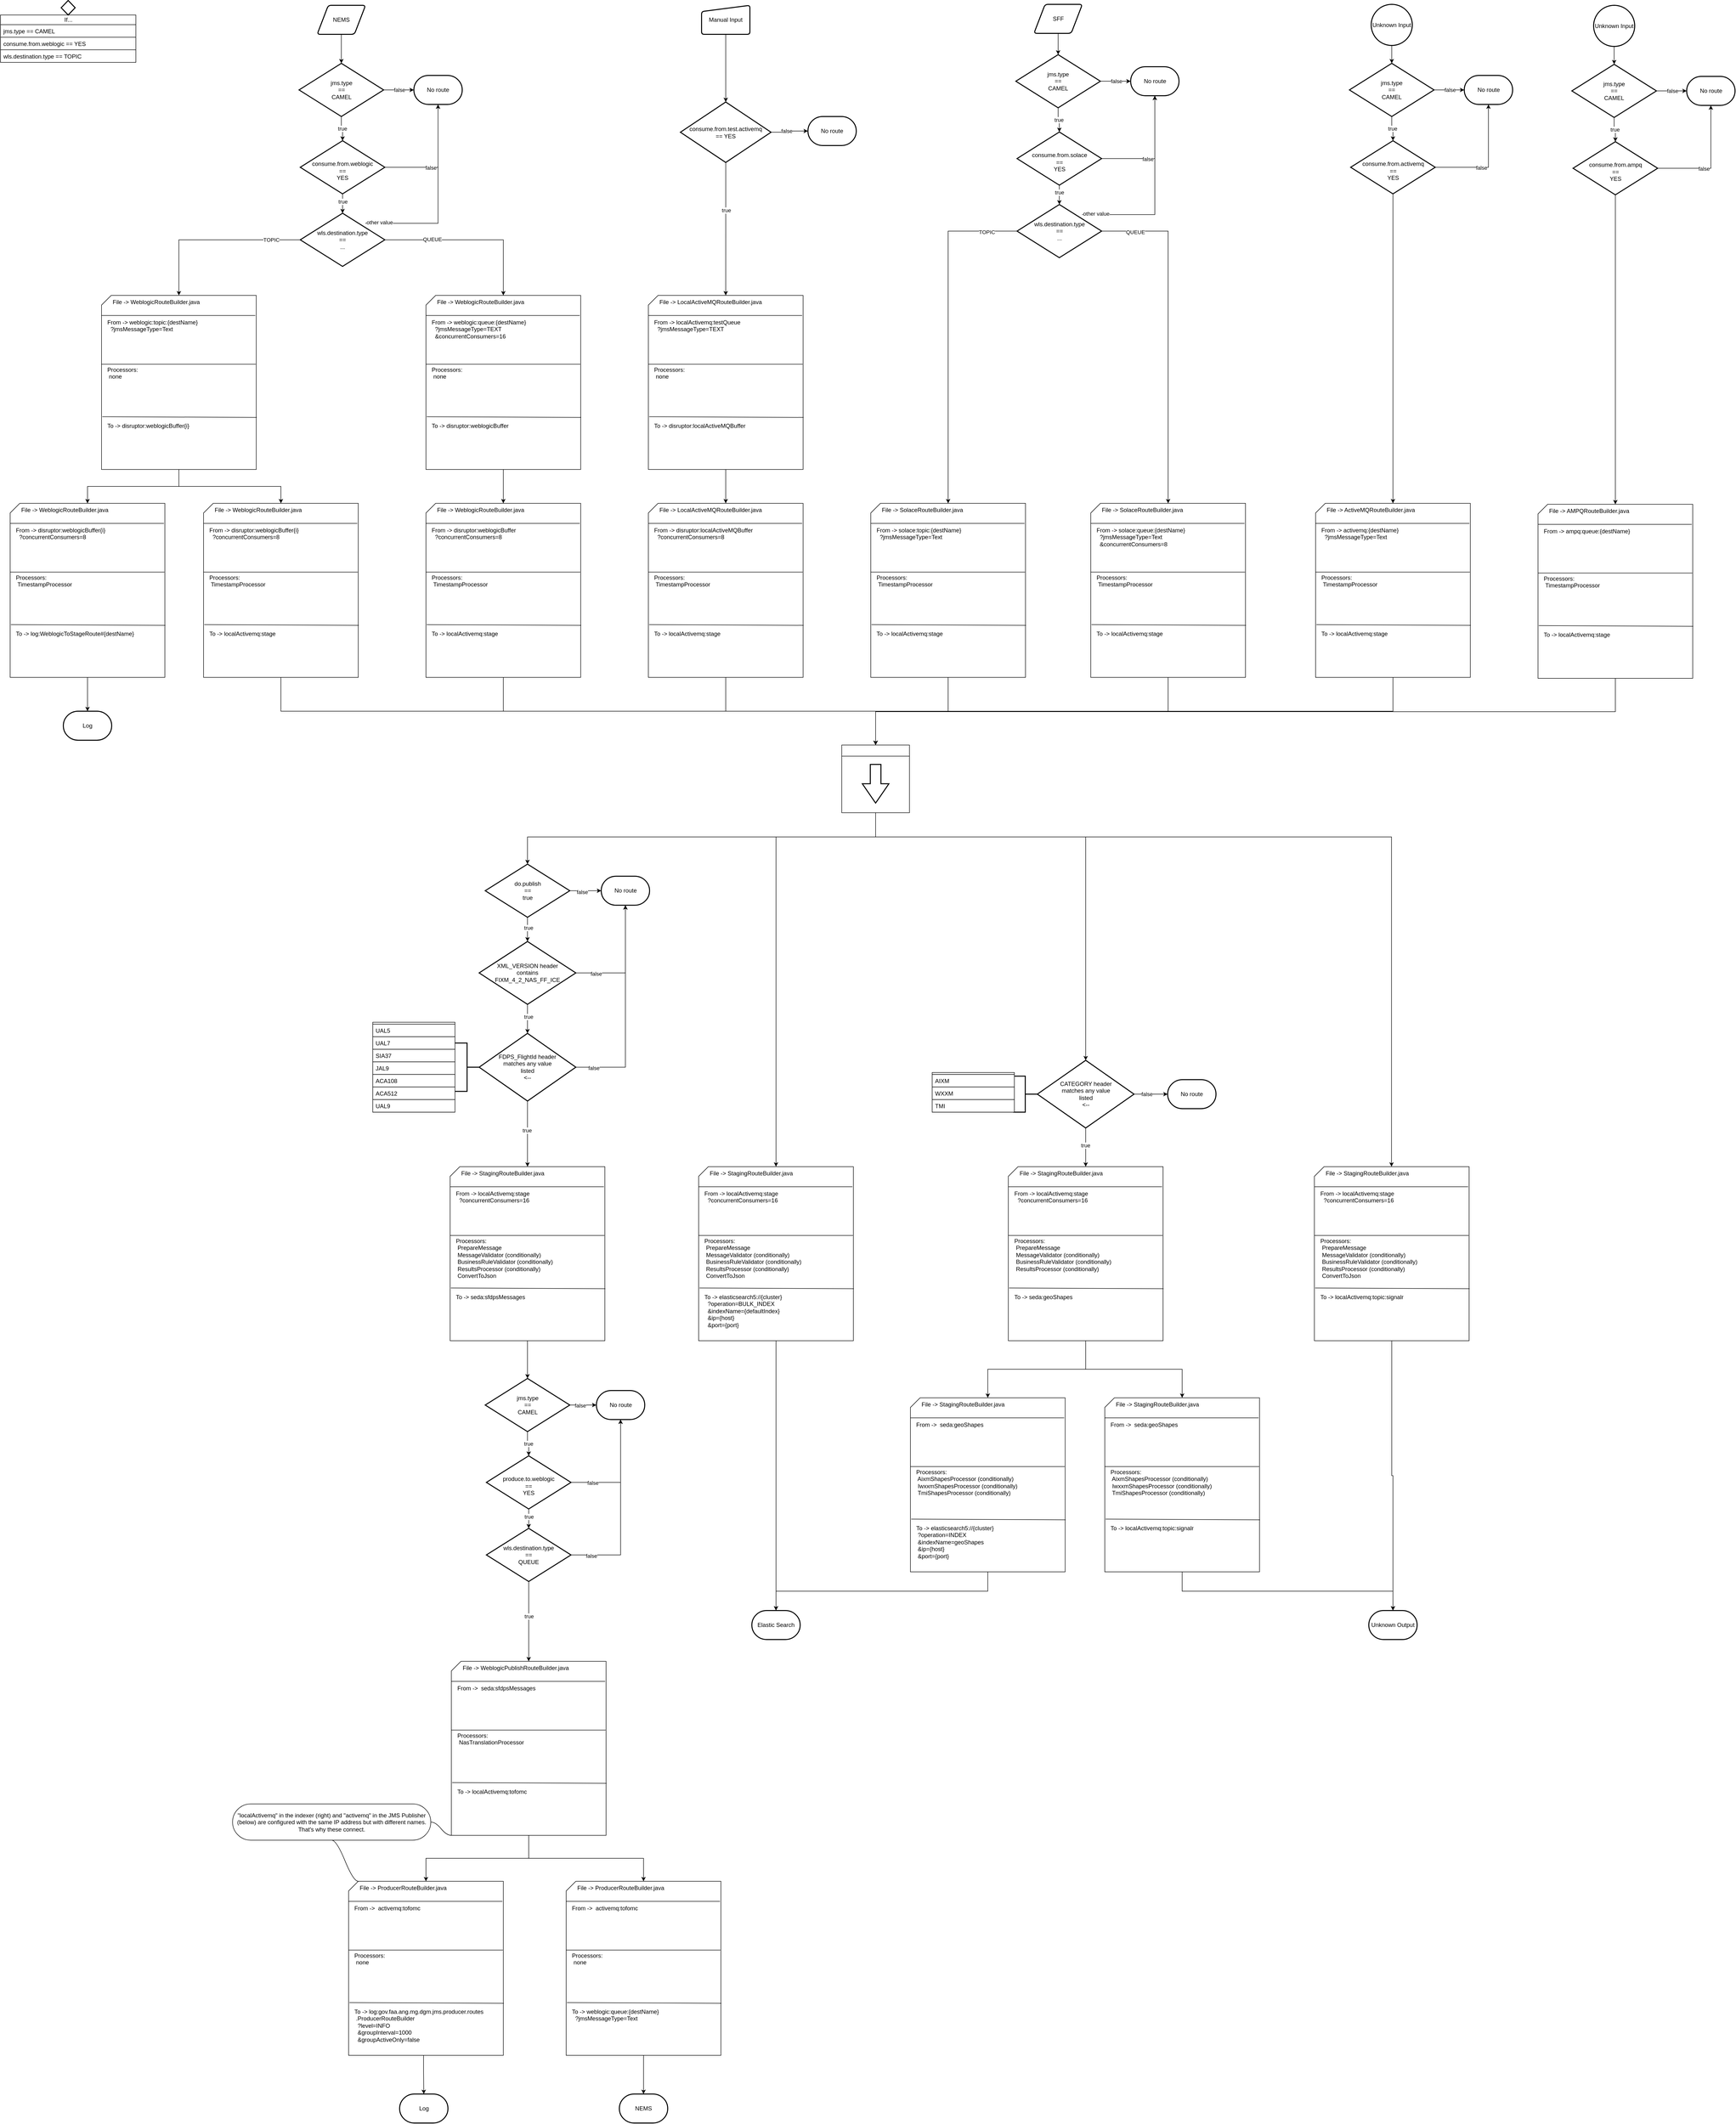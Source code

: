 <mxfile version="21.2.2" type="github">
  <diagram id="C5RBs43oDa-KdzZeNtuy" name="Page-1">
    <mxGraphModel dx="3980" dy="2567" grid="1" gridSize="10" guides="1" tooltips="1" connect="1" arrows="1" fold="1" page="1" pageScale="1" pageWidth="3700" pageHeight="4500" math="0" shadow="0">
      <root>
        <mxCell id="WIyWlLk6GJQsqaUBKTNV-0" />
        <mxCell id="WIyWlLk6GJQsqaUBKTNV-1" parent="WIyWlLk6GJQsqaUBKTNV-0" />
        <mxCell id="1s6K8p0i9m4qC-OMNX9N-31" value="" style="group" vertex="1" connectable="0" parent="WIyWlLk6GJQsqaUBKTNV-1">
          <mxGeometry x="40" y="30" width="280" height="134" as="geometry" />
        </mxCell>
        <mxCell id="1s6K8p0i9m4qC-OMNX9N-26" value="If..." style="swimlane;fontStyle=0;childLayout=stackLayout;horizontal=1;startSize=20;fillColor=default;horizontalStack=0;resizeParent=1;resizeParentMax=0;resizeLast=0;collapsible=1;marginBottom=0;html=1;" vertex="1" parent="1s6K8p0i9m4qC-OMNX9N-31">
          <mxGeometry y="30" width="280" height="98" as="geometry" />
        </mxCell>
        <mxCell id="1s6K8p0i9m4qC-OMNX9N-27" value="jms.type == CAMEL" style="text;strokeColor=default;fillColor=default;align=left;verticalAlign=top;spacingLeft=4;spacingRight=4;overflow=hidden;rotatable=0;points=[[0,0.5],[1,0.5]];portConstraint=eastwest;whiteSpace=wrap;html=1;" vertex="1" parent="1s6K8p0i9m4qC-OMNX9N-26">
          <mxGeometry y="20" width="280" height="26" as="geometry" />
        </mxCell>
        <mxCell id="1s6K8p0i9m4qC-OMNX9N-28" value="consume.from.weblogic == YES" style="text;strokeColor=default;fillColor=default;align=left;verticalAlign=top;spacingLeft=4;spacingRight=4;overflow=hidden;rotatable=0;points=[[0,0.5],[1,0.5]];portConstraint=eastwest;whiteSpace=wrap;html=1;" vertex="1" parent="1s6K8p0i9m4qC-OMNX9N-26">
          <mxGeometry y="46" width="280" height="26" as="geometry" />
        </mxCell>
        <mxCell id="1s6K8p0i9m4qC-OMNX9N-29" value="wls.destination.type == TOPIC" style="text;strokeColor=default;fillColor=default;align=left;verticalAlign=top;spacingLeft=4;spacingRight=4;overflow=hidden;rotatable=0;points=[[0,0.5],[1,0.5]];portConstraint=eastwest;whiteSpace=wrap;html=1;" vertex="1" parent="1s6K8p0i9m4qC-OMNX9N-26">
          <mxGeometry y="72" width="280" height="26" as="geometry" />
        </mxCell>
        <mxCell id="1s6K8p0i9m4qC-OMNX9N-30" value="" style="strokeWidth=2;html=1;shape=mxgraph.flowchart.decision;whiteSpace=wrap;" vertex="1" parent="1s6K8p0i9m4qC-OMNX9N-31">
          <mxGeometry x="125.52" width="28.96" height="30" as="geometry" />
        </mxCell>
        <mxCell id="1s6K8p0i9m4qC-OMNX9N-104" style="edgeStyle=orthogonalEdgeStyle;rounded=0;orthogonalLoop=1;jettySize=auto;html=1;" edge="1" parent="WIyWlLk6GJQsqaUBKTNV-1" source="1s6K8p0i9m4qC-OMNX9N-32" target="1s6K8p0i9m4qC-OMNX9N-103">
          <mxGeometry relative="1" as="geometry" />
        </mxCell>
        <mxCell id="1s6K8p0i9m4qC-OMNX9N-32" value="NEMS" style="shape=parallelogram;html=1;strokeWidth=2;perimeter=parallelogramPerimeter;whiteSpace=wrap;rounded=1;arcSize=12;size=0.23;" vertex="1" parent="WIyWlLk6GJQsqaUBKTNV-1">
          <mxGeometry x="695" y="40" width="100" height="60" as="geometry" />
        </mxCell>
        <mxCell id="1s6K8p0i9m4qC-OMNX9N-194" style="edgeStyle=orthogonalEdgeStyle;rounded=0;orthogonalLoop=1;jettySize=auto;html=1;" edge="1" parent="WIyWlLk6GJQsqaUBKTNV-1" source="1s6K8p0i9m4qC-OMNX9N-34" target="1s6K8p0i9m4qC-OMNX9N-183">
          <mxGeometry relative="1" as="geometry" />
        </mxCell>
        <mxCell id="1s6K8p0i9m4qC-OMNX9N-34" value="SFF" style="shape=parallelogram;html=1;strokeWidth=2;perimeter=parallelogramPerimeter;whiteSpace=wrap;rounded=1;arcSize=12;size=0.23;" vertex="1" parent="WIyWlLk6GJQsqaUBKTNV-1">
          <mxGeometry x="2177.5" y="38" width="100" height="60" as="geometry" />
        </mxCell>
        <mxCell id="1s6K8p0i9m4qC-OMNX9N-62" value="" style="group" vertex="1" connectable="0" parent="WIyWlLk6GJQsqaUBKTNV-1">
          <mxGeometry x="249" y="640" width="320" height="360" as="geometry" />
        </mxCell>
        <mxCell id="1s6K8p0i9m4qC-OMNX9N-54" value="" style="verticalLabelPosition=bottom;verticalAlign=top;html=1;shape=card;whiteSpace=wrap;size=20;arcSize=12;" vertex="1" parent="1s6K8p0i9m4qC-OMNX9N-62">
          <mxGeometry width="320" height="360" as="geometry" />
        </mxCell>
        <mxCell id="1s6K8p0i9m4qC-OMNX9N-55" value="From -&amp;gt; weblogic:topic:{destName}&lt;br&gt;&lt;span style=&quot;white-space: pre;&quot;&gt;	&lt;span style=&quot;white-space: pre;&quot;&gt;	&lt;/span&gt;&lt;/span&gt;?jmsMessageType=Text" style="text;html=1;align=left;verticalAlign=top;resizable=0;points=[];autosize=1;strokeColor=none;fillColor=none;labelBackgroundColor=none;" vertex="1" parent="1s6K8p0i9m4qC-OMNX9N-62">
          <mxGeometry x="10" y="41.538" width="210" height="40" as="geometry" />
        </mxCell>
        <mxCell id="1s6K8p0i9m4qC-OMNX9N-58" value="" style="endArrow=none;html=1;rounded=0;exitX=0;exitY=0.395;exitDx=0;exitDy=0;exitPerimeter=0;entryX=0.997;entryY=0.395;entryDx=0;entryDy=0;entryPerimeter=0;" edge="1" parent="1s6K8p0i9m4qC-OMNX9N-62" source="1s6K8p0i9m4qC-OMNX9N-54" target="1s6K8p0i9m4qC-OMNX9N-54">
          <mxGeometry width="50" height="50" relative="1" as="geometry">
            <mxPoint x="20" y="74.851" as="sourcePoint" />
            <mxPoint x="70" y="-14.257" as="targetPoint" />
          </mxGeometry>
        </mxCell>
        <mxCell id="1s6K8p0i9m4qC-OMNX9N-59" value="File -&amp;gt; WeblogicRouteBuilder.java" style="text;html=1;align=left;verticalAlign=top;resizable=0;points=[];autosize=1;strokeColor=none;fillColor=none;labelBackgroundColor=none;" vertex="1" parent="1s6K8p0i9m4qC-OMNX9N-62">
          <mxGeometry x="21" y="0.002" width="200" height="30" as="geometry" />
        </mxCell>
        <mxCell id="1s6K8p0i9m4qC-OMNX9N-60" value="" style="endArrow=none;html=1;rounded=0;exitX=0.005;exitY=0.697;exitDx=0;exitDy=0;exitPerimeter=0;entryX=1.003;entryY=0.701;entryDx=0;entryDy=0;entryPerimeter=0;" edge="1" parent="1s6K8p0i9m4qC-OMNX9N-62" source="1s6K8p0i9m4qC-OMNX9N-54" target="1s6K8p0i9m4qC-OMNX9N-54">
          <mxGeometry width="50" height="50" relative="1" as="geometry">
            <mxPoint x="2" y="235.248" as="sourcePoint" />
            <mxPoint x="320" y="235.248" as="targetPoint" />
          </mxGeometry>
        </mxCell>
        <mxCell id="1s6K8p0i9m4qC-OMNX9N-61" value="To -&amp;gt; disruptor:weblogicBuffer{i}" style="text;html=1;align=left;verticalAlign=top;resizable=0;points=[];autosize=1;strokeColor=none;fillColor=none;labelBackgroundColor=none;" vertex="1" parent="1s6K8p0i9m4qC-OMNX9N-62">
          <mxGeometry x="10" y="255.792" width="190" height="30" as="geometry" />
        </mxCell>
        <mxCell id="1s6K8p0i9m4qC-OMNX9N-78" value="" style="endArrow=none;html=1;rounded=0;exitX=0;exitY=0.451;exitDx=0;exitDy=0;exitPerimeter=0;entryX=0.995;entryY=0.451;entryDx=0;entryDy=0;entryPerimeter=0;" edge="1" parent="1s6K8p0i9m4qC-OMNX9N-62">
          <mxGeometry width="50" height="50" relative="1" as="geometry">
            <mxPoint y="41.538" as="sourcePoint" />
            <mxPoint x="318" y="41.538" as="targetPoint" />
          </mxGeometry>
        </mxCell>
        <mxCell id="1s6K8p0i9m4qC-OMNX9N-79" value="Processors:&lt;br&gt;&lt;span style=&quot;white-space: pre;&quot;&gt;	&lt;/span&gt;none" style="text;html=1;align=left;verticalAlign=top;resizable=0;points=[];autosize=1;strokeColor=none;fillColor=none;labelBackgroundColor=none;" vertex="1" parent="1s6K8p0i9m4qC-OMNX9N-62">
          <mxGeometry x="10" y="139.998" width="90" height="40" as="geometry" />
        </mxCell>
        <mxCell id="1s6K8p0i9m4qC-OMNX9N-80" value="" style="group" vertex="1" connectable="0" parent="WIyWlLk6GJQsqaUBKTNV-1">
          <mxGeometry x="60" y="1070" width="320" height="360" as="geometry" />
        </mxCell>
        <mxCell id="1s6K8p0i9m4qC-OMNX9N-81" value="" style="verticalLabelPosition=bottom;verticalAlign=top;html=1;shape=card;whiteSpace=wrap;size=20;arcSize=12;" vertex="1" parent="1s6K8p0i9m4qC-OMNX9N-80">
          <mxGeometry width="320" height="360" as="geometry" />
        </mxCell>
        <mxCell id="1s6K8p0i9m4qC-OMNX9N-82" value="From -&amp;gt; disruptor:weblogicBuffer{i}&lt;br&gt;&lt;span style=&quot;white-space: pre;&quot;&gt;	&lt;/span&gt;&lt;span style=&quot;white-space: pre;&quot;&gt;	&lt;/span&gt;?concurrentConsumers=8" style="text;html=1;align=left;verticalAlign=top;resizable=0;points=[];autosize=1;strokeColor=none;fillColor=none;labelBackgroundColor=none;" vertex="1" parent="1s6K8p0i9m4qC-OMNX9N-80">
          <mxGeometry x="10" y="41.538" width="220" height="40" as="geometry" />
        </mxCell>
        <mxCell id="1s6K8p0i9m4qC-OMNX9N-83" value="" style="endArrow=none;html=1;rounded=0;exitX=0;exitY=0.395;exitDx=0;exitDy=0;exitPerimeter=0;entryX=0.997;entryY=0.395;entryDx=0;entryDy=0;entryPerimeter=0;" edge="1" parent="1s6K8p0i9m4qC-OMNX9N-80" source="1s6K8p0i9m4qC-OMNX9N-81" target="1s6K8p0i9m4qC-OMNX9N-81">
          <mxGeometry width="50" height="50" relative="1" as="geometry">
            <mxPoint x="20" y="74.851" as="sourcePoint" />
            <mxPoint x="70" y="-14.257" as="targetPoint" />
          </mxGeometry>
        </mxCell>
        <mxCell id="1s6K8p0i9m4qC-OMNX9N-84" value="File -&amp;gt; WeblogicRouteBuilder.java" style="text;html=1;align=left;verticalAlign=top;resizable=0;points=[];autosize=1;strokeColor=none;fillColor=none;labelBackgroundColor=none;" vertex="1" parent="1s6K8p0i9m4qC-OMNX9N-80">
          <mxGeometry x="21" y="0.002" width="200" height="30" as="geometry" />
        </mxCell>
        <mxCell id="1s6K8p0i9m4qC-OMNX9N-85" value="" style="endArrow=none;html=1;rounded=0;exitX=0.005;exitY=0.697;exitDx=0;exitDy=0;exitPerimeter=0;entryX=1.003;entryY=0.701;entryDx=0;entryDy=0;entryPerimeter=0;" edge="1" parent="1s6K8p0i9m4qC-OMNX9N-80" source="1s6K8p0i9m4qC-OMNX9N-81" target="1s6K8p0i9m4qC-OMNX9N-81">
          <mxGeometry width="50" height="50" relative="1" as="geometry">
            <mxPoint x="2" y="235.248" as="sourcePoint" />
            <mxPoint x="320" y="235.248" as="targetPoint" />
          </mxGeometry>
        </mxCell>
        <mxCell id="1s6K8p0i9m4qC-OMNX9N-86" value="To -&amp;gt; log:WeblogicToStageRoute#{destName}" style="text;html=1;align=left;verticalAlign=top;resizable=0;points=[];autosize=1;strokeColor=none;fillColor=none;labelBackgroundColor=none;" vertex="1" parent="1s6K8p0i9m4qC-OMNX9N-80">
          <mxGeometry x="10" y="255.792" width="270" height="30" as="geometry" />
        </mxCell>
        <mxCell id="1s6K8p0i9m4qC-OMNX9N-87" value="" style="endArrow=none;html=1;rounded=0;exitX=0;exitY=0.451;exitDx=0;exitDy=0;exitPerimeter=0;entryX=0.995;entryY=0.451;entryDx=0;entryDy=0;entryPerimeter=0;" edge="1" parent="1s6K8p0i9m4qC-OMNX9N-80">
          <mxGeometry width="50" height="50" relative="1" as="geometry">
            <mxPoint y="41.538" as="sourcePoint" />
            <mxPoint x="318" y="41.538" as="targetPoint" />
          </mxGeometry>
        </mxCell>
        <mxCell id="1s6K8p0i9m4qC-OMNX9N-88" value="Processors:&lt;br&gt;&lt;span style=&quot;white-space: pre;&quot;&gt;	&lt;/span&gt;TimestampProcessor" style="text;html=1;align=left;verticalAlign=top;resizable=0;points=[];autosize=1;strokeColor=none;fillColor=none;labelBackgroundColor=none;" vertex="1" parent="1s6K8p0i9m4qC-OMNX9N-80">
          <mxGeometry x="10" y="139.998" width="160" height="40" as="geometry" />
        </mxCell>
        <mxCell id="1s6K8p0i9m4qC-OMNX9N-89" style="edgeStyle=orthogonalEdgeStyle;rounded=0;orthogonalLoop=1;jettySize=auto;html=1;exitX=0.5;exitY=1;exitDx=0;exitDy=0;exitPerimeter=0;" edge="1" parent="WIyWlLk6GJQsqaUBKTNV-1" source="1s6K8p0i9m4qC-OMNX9N-54" target="1s6K8p0i9m4qC-OMNX9N-81">
          <mxGeometry relative="1" as="geometry" />
        </mxCell>
        <mxCell id="1s6K8p0i9m4qC-OMNX9N-90" value="Log" style="strokeWidth=2;html=1;shape=mxgraph.flowchart.terminator;whiteSpace=wrap;" vertex="1" parent="WIyWlLk6GJQsqaUBKTNV-1">
          <mxGeometry x="170" y="1500" width="100" height="60" as="geometry" />
        </mxCell>
        <mxCell id="1s6K8p0i9m4qC-OMNX9N-91" style="edgeStyle=orthogonalEdgeStyle;rounded=0;orthogonalLoop=1;jettySize=auto;html=1;" edge="1" parent="WIyWlLk6GJQsqaUBKTNV-1" source="1s6K8p0i9m4qC-OMNX9N-81" target="1s6K8p0i9m4qC-OMNX9N-90">
          <mxGeometry relative="1" as="geometry" />
        </mxCell>
        <mxCell id="1s6K8p0i9m4qC-OMNX9N-93" value="" style="group" vertex="1" connectable="0" parent="WIyWlLk6GJQsqaUBKTNV-1">
          <mxGeometry x="460" y="1070" width="320" height="360" as="geometry" />
        </mxCell>
        <mxCell id="1s6K8p0i9m4qC-OMNX9N-94" value="" style="verticalLabelPosition=bottom;verticalAlign=top;html=1;shape=card;whiteSpace=wrap;size=20;arcSize=12;" vertex="1" parent="1s6K8p0i9m4qC-OMNX9N-93">
          <mxGeometry width="320" height="360" as="geometry" />
        </mxCell>
        <mxCell id="1s6K8p0i9m4qC-OMNX9N-95" value="From -&amp;gt; disruptor:weblogicBuffer{i}&lt;br&gt;&lt;span style=&quot;white-space: pre;&quot;&gt;	&lt;/span&gt;&lt;span style=&quot;white-space: pre;&quot;&gt;	&lt;/span&gt;?concurrentConsumers=8" style="text;html=1;align=left;verticalAlign=top;resizable=0;points=[];autosize=1;strokeColor=none;fillColor=none;labelBackgroundColor=none;" vertex="1" parent="1s6K8p0i9m4qC-OMNX9N-93">
          <mxGeometry x="10" y="41.538" width="220" height="40" as="geometry" />
        </mxCell>
        <mxCell id="1s6K8p0i9m4qC-OMNX9N-96" value="" style="endArrow=none;html=1;rounded=0;exitX=0;exitY=0.395;exitDx=0;exitDy=0;exitPerimeter=0;entryX=0.997;entryY=0.395;entryDx=0;entryDy=0;entryPerimeter=0;" edge="1" parent="1s6K8p0i9m4qC-OMNX9N-93" source="1s6K8p0i9m4qC-OMNX9N-94" target="1s6K8p0i9m4qC-OMNX9N-94">
          <mxGeometry width="50" height="50" relative="1" as="geometry">
            <mxPoint x="20" y="74.851" as="sourcePoint" />
            <mxPoint x="70" y="-14.257" as="targetPoint" />
          </mxGeometry>
        </mxCell>
        <mxCell id="1s6K8p0i9m4qC-OMNX9N-97" value="File -&amp;gt; WeblogicRouteBuilder.java" style="text;html=1;align=left;verticalAlign=top;resizable=0;points=[];autosize=1;strokeColor=none;fillColor=none;labelBackgroundColor=none;" vertex="1" parent="1s6K8p0i9m4qC-OMNX9N-93">
          <mxGeometry x="21" y="0.002" width="200" height="30" as="geometry" />
        </mxCell>
        <mxCell id="1s6K8p0i9m4qC-OMNX9N-98" value="" style="endArrow=none;html=1;rounded=0;exitX=0.005;exitY=0.697;exitDx=0;exitDy=0;exitPerimeter=0;entryX=1.003;entryY=0.701;entryDx=0;entryDy=0;entryPerimeter=0;" edge="1" parent="1s6K8p0i9m4qC-OMNX9N-93" source="1s6K8p0i9m4qC-OMNX9N-94" target="1s6K8p0i9m4qC-OMNX9N-94">
          <mxGeometry width="50" height="50" relative="1" as="geometry">
            <mxPoint x="2" y="235.248" as="sourcePoint" />
            <mxPoint x="320" y="235.248" as="targetPoint" />
          </mxGeometry>
        </mxCell>
        <mxCell id="1s6K8p0i9m4qC-OMNX9N-99" value="To -&amp;gt; localActivemq:stage" style="text;html=1;align=left;verticalAlign=top;resizable=0;points=[];autosize=1;strokeColor=none;fillColor=none;labelBackgroundColor=none;" vertex="1" parent="1s6K8p0i9m4qC-OMNX9N-93">
          <mxGeometry x="10" y="255.792" width="160" height="30" as="geometry" />
        </mxCell>
        <mxCell id="1s6K8p0i9m4qC-OMNX9N-100" value="" style="endArrow=none;html=1;rounded=0;exitX=0;exitY=0.451;exitDx=0;exitDy=0;exitPerimeter=0;entryX=0.995;entryY=0.451;entryDx=0;entryDy=0;entryPerimeter=0;" edge="1" parent="1s6K8p0i9m4qC-OMNX9N-93">
          <mxGeometry width="50" height="50" relative="1" as="geometry">
            <mxPoint y="41.538" as="sourcePoint" />
            <mxPoint x="318" y="41.538" as="targetPoint" />
          </mxGeometry>
        </mxCell>
        <mxCell id="1s6K8p0i9m4qC-OMNX9N-101" value="Processors:&lt;br&gt;&lt;span style=&quot;white-space: pre;&quot;&gt;	&lt;/span&gt;TimestampProcessor" style="text;html=1;align=left;verticalAlign=top;resizable=0;points=[];autosize=1;strokeColor=none;fillColor=none;labelBackgroundColor=none;" vertex="1" parent="1s6K8p0i9m4qC-OMNX9N-93">
          <mxGeometry x="10" y="139.998" width="160" height="40" as="geometry" />
        </mxCell>
        <mxCell id="1s6K8p0i9m4qC-OMNX9N-102" style="edgeStyle=orthogonalEdgeStyle;rounded=0;orthogonalLoop=1;jettySize=auto;html=1;exitX=0.5;exitY=1;exitDx=0;exitDy=0;exitPerimeter=0;" edge="1" parent="WIyWlLk6GJQsqaUBKTNV-1" source="1s6K8p0i9m4qC-OMNX9N-54" target="1s6K8p0i9m4qC-OMNX9N-94">
          <mxGeometry relative="1" as="geometry" />
        </mxCell>
        <mxCell id="1s6K8p0i9m4qC-OMNX9N-106" value="true" style="edgeStyle=orthogonalEdgeStyle;rounded=0;orthogonalLoop=1;jettySize=auto;html=1;" edge="1" parent="WIyWlLk6GJQsqaUBKTNV-1" source="1s6K8p0i9m4qC-OMNX9N-103" target="1s6K8p0i9m4qC-OMNX9N-105">
          <mxGeometry relative="1" as="geometry" />
        </mxCell>
        <mxCell id="1s6K8p0i9m4qC-OMNX9N-109" style="edgeStyle=orthogonalEdgeStyle;rounded=0;orthogonalLoop=1;jettySize=auto;html=1;" edge="1" parent="WIyWlLk6GJQsqaUBKTNV-1" source="1s6K8p0i9m4qC-OMNX9N-103" target="1s6K8p0i9m4qC-OMNX9N-108">
          <mxGeometry relative="1" as="geometry" />
        </mxCell>
        <mxCell id="1s6K8p0i9m4qC-OMNX9N-110" value="false" style="edgeLabel;html=1;align=center;verticalAlign=middle;resizable=0;points=[];" vertex="1" connectable="0" parent="1s6K8p0i9m4qC-OMNX9N-109">
          <mxGeometry x="0.034" relative="1" as="geometry">
            <mxPoint as="offset" />
          </mxGeometry>
        </mxCell>
        <mxCell id="1s6K8p0i9m4qC-OMNX9N-103" value="jms.type&lt;br&gt;==&lt;br&gt;CAMEL" style="strokeWidth=2;html=1;shape=mxgraph.flowchart.decision;whiteSpace=wrap;" vertex="1" parent="WIyWlLk6GJQsqaUBKTNV-1">
          <mxGeometry x="657.5" y="160" width="175" height="110" as="geometry" />
        </mxCell>
        <mxCell id="1s6K8p0i9m4qC-OMNX9N-111" style="edgeStyle=orthogonalEdgeStyle;rounded=0;orthogonalLoop=1;jettySize=auto;html=1;" edge="1" parent="WIyWlLk6GJQsqaUBKTNV-1" source="1s6K8p0i9m4qC-OMNX9N-105" target="1s6K8p0i9m4qC-OMNX9N-108">
          <mxGeometry relative="1" as="geometry" />
        </mxCell>
        <mxCell id="1s6K8p0i9m4qC-OMNX9N-112" value="false" style="edgeLabel;html=1;align=center;verticalAlign=middle;resizable=0;points=[];" vertex="1" connectable="0" parent="1s6K8p0i9m4qC-OMNX9N-111">
          <mxGeometry x="-0.208" y="-1" relative="1" as="geometry">
            <mxPoint as="offset" />
          </mxGeometry>
        </mxCell>
        <mxCell id="1s6K8p0i9m4qC-OMNX9N-114" style="edgeStyle=orthogonalEdgeStyle;rounded=0;orthogonalLoop=1;jettySize=auto;html=1;" edge="1" parent="WIyWlLk6GJQsqaUBKTNV-1" source="1s6K8p0i9m4qC-OMNX9N-105" target="1s6K8p0i9m4qC-OMNX9N-113">
          <mxGeometry relative="1" as="geometry" />
        </mxCell>
        <mxCell id="1s6K8p0i9m4qC-OMNX9N-196" value="true" style="edgeLabel;html=1;align=center;verticalAlign=middle;resizable=0;points=[];" vertex="1" connectable="0" parent="1s6K8p0i9m4qC-OMNX9N-114">
          <mxGeometry x="0.183" y="-1" relative="1" as="geometry">
            <mxPoint x="1" y="-8" as="offset" />
          </mxGeometry>
        </mxCell>
        <mxCell id="1s6K8p0i9m4qC-OMNX9N-105" value="&lt;br&gt;consume.from.weblogic&lt;br&gt;==&lt;br&gt;YES" style="strokeWidth=2;html=1;shape=mxgraph.flowchart.decision;whiteSpace=wrap;verticalAlign=middle;" vertex="1" parent="WIyWlLk6GJQsqaUBKTNV-1">
          <mxGeometry x="660" y="320" width="175" height="110" as="geometry" />
        </mxCell>
        <mxCell id="1s6K8p0i9m4qC-OMNX9N-108" value="No route" style="strokeWidth=2;html=1;shape=mxgraph.flowchart.terminator;whiteSpace=wrap;" vertex="1" parent="WIyWlLk6GJQsqaUBKTNV-1">
          <mxGeometry x="895" y="185" width="100" height="60" as="geometry" />
        </mxCell>
        <mxCell id="1s6K8p0i9m4qC-OMNX9N-115" style="edgeStyle=orthogonalEdgeStyle;rounded=0;orthogonalLoop=1;jettySize=auto;html=1;exitX=0;exitY=0.5;exitDx=0;exitDy=0;exitPerimeter=0;" edge="1" parent="WIyWlLk6GJQsqaUBKTNV-1" source="1s6K8p0i9m4qC-OMNX9N-113" target="1s6K8p0i9m4qC-OMNX9N-54">
          <mxGeometry relative="1" as="geometry" />
        </mxCell>
        <mxCell id="1s6K8p0i9m4qC-OMNX9N-116" value="TOPIC" style="edgeLabel;html=1;align=center;verticalAlign=middle;resizable=0;points=[];" vertex="1" connectable="0" parent="1s6K8p0i9m4qC-OMNX9N-115">
          <mxGeometry x="-0.671" relative="1" as="geometry">
            <mxPoint as="offset" />
          </mxGeometry>
        </mxCell>
        <mxCell id="1s6K8p0i9m4qC-OMNX9N-126" style="edgeStyle=orthogonalEdgeStyle;rounded=0;orthogonalLoop=1;jettySize=auto;html=1;exitX=1;exitY=0.5;exitDx=0;exitDy=0;exitPerimeter=0;" edge="1" parent="WIyWlLk6GJQsqaUBKTNV-1" source="1s6K8p0i9m4qC-OMNX9N-113" target="1s6K8p0i9m4qC-OMNX9N-118">
          <mxGeometry relative="1" as="geometry">
            <mxPoint x="1375" y="569.997" as="sourcePoint" />
          </mxGeometry>
        </mxCell>
        <mxCell id="1s6K8p0i9m4qC-OMNX9N-127" value="QUEUE" style="edgeLabel;html=1;align=center;verticalAlign=middle;resizable=0;points=[];" vertex="1" connectable="0" parent="1s6K8p0i9m4qC-OMNX9N-126">
          <mxGeometry x="-0.456" y="1" relative="1" as="geometry">
            <mxPoint as="offset" />
          </mxGeometry>
        </mxCell>
        <mxCell id="1s6K8p0i9m4qC-OMNX9N-137" style="edgeStyle=orthogonalEdgeStyle;rounded=0;orthogonalLoop=1;jettySize=auto;html=1;exitX=0.77;exitY=0.19;exitDx=0;exitDy=0;exitPerimeter=0;" edge="1" parent="WIyWlLk6GJQsqaUBKTNV-1" source="1s6K8p0i9m4qC-OMNX9N-113" target="1s6K8p0i9m4qC-OMNX9N-108">
          <mxGeometry relative="1" as="geometry" />
        </mxCell>
        <mxCell id="1s6K8p0i9m4qC-OMNX9N-138" value="other value" style="edgeLabel;html=1;align=center;verticalAlign=middle;resizable=0;points=[];" vertex="1" connectable="0" parent="1s6K8p0i9m4qC-OMNX9N-137">
          <mxGeometry x="-0.855" y="2" relative="1" as="geometry">
            <mxPoint as="offset" />
          </mxGeometry>
        </mxCell>
        <mxCell id="1s6K8p0i9m4qC-OMNX9N-113" value="wls.destination.type&lt;br&gt;==&lt;br&gt;..." style="strokeWidth=2;html=1;shape=mxgraph.flowchart.decision;whiteSpace=wrap;verticalAlign=middle;points=[[0,0.5,0,0,0],[0.5,0,0,0,0],[0.5,1,0,0,0],[0.77,0.19,0,0,0],[1,0.5,0,0,0]];" vertex="1" parent="WIyWlLk6GJQsqaUBKTNV-1">
          <mxGeometry x="660" y="470" width="175" height="110" as="geometry" />
        </mxCell>
        <mxCell id="1s6K8p0i9m4qC-OMNX9N-117" value="" style="group" vertex="1" connectable="0" parent="WIyWlLk6GJQsqaUBKTNV-1">
          <mxGeometry x="920" y="640" width="320" height="360" as="geometry" />
        </mxCell>
        <mxCell id="1s6K8p0i9m4qC-OMNX9N-118" value="" style="verticalLabelPosition=bottom;verticalAlign=top;html=1;shape=card;whiteSpace=wrap;size=20;arcSize=12;" vertex="1" parent="1s6K8p0i9m4qC-OMNX9N-117">
          <mxGeometry width="320" height="360" as="geometry" />
        </mxCell>
        <mxCell id="1s6K8p0i9m4qC-OMNX9N-119" value="From -&amp;gt; weblogic:queue:{destName}&lt;br&gt;&lt;span style=&quot;white-space: pre;&quot;&gt;	&lt;span style=&quot;white-space: pre;&quot;&gt;	&lt;/span&gt;&lt;/span&gt;?jmsMessageType=TEXT&lt;br&gt;&lt;span style=&quot;white-space: pre;&quot;&gt;	&lt;/span&gt;&lt;span style=&quot;white-space: pre;&quot;&gt;	&lt;/span&gt;&amp;amp;concurrentConsumers=16" style="text;html=1;align=left;verticalAlign=top;resizable=0;points=[];autosize=1;strokeColor=none;fillColor=none;labelBackgroundColor=none;" vertex="1" parent="1s6K8p0i9m4qC-OMNX9N-117">
          <mxGeometry x="10" y="41.538" width="220" height="60" as="geometry" />
        </mxCell>
        <mxCell id="1s6K8p0i9m4qC-OMNX9N-120" value="" style="endArrow=none;html=1;rounded=0;exitX=0;exitY=0.395;exitDx=0;exitDy=0;exitPerimeter=0;entryX=0.997;entryY=0.395;entryDx=0;entryDy=0;entryPerimeter=0;" edge="1" parent="1s6K8p0i9m4qC-OMNX9N-117" source="1s6K8p0i9m4qC-OMNX9N-118" target="1s6K8p0i9m4qC-OMNX9N-118">
          <mxGeometry width="50" height="50" relative="1" as="geometry">
            <mxPoint x="20" y="74.851" as="sourcePoint" />
            <mxPoint x="70" y="-14.257" as="targetPoint" />
          </mxGeometry>
        </mxCell>
        <mxCell id="1s6K8p0i9m4qC-OMNX9N-121" value="File -&amp;gt; WeblogicRouteBuilder.java" style="text;html=1;align=left;verticalAlign=top;resizable=0;points=[];autosize=1;strokeColor=none;fillColor=none;labelBackgroundColor=none;" vertex="1" parent="1s6K8p0i9m4qC-OMNX9N-117">
          <mxGeometry x="21" y="0.002" width="200" height="30" as="geometry" />
        </mxCell>
        <mxCell id="1s6K8p0i9m4qC-OMNX9N-122" value="" style="endArrow=none;html=1;rounded=0;exitX=0.005;exitY=0.697;exitDx=0;exitDy=0;exitPerimeter=0;entryX=1.003;entryY=0.701;entryDx=0;entryDy=0;entryPerimeter=0;" edge="1" parent="1s6K8p0i9m4qC-OMNX9N-117" source="1s6K8p0i9m4qC-OMNX9N-118" target="1s6K8p0i9m4qC-OMNX9N-118">
          <mxGeometry width="50" height="50" relative="1" as="geometry">
            <mxPoint x="2" y="235.248" as="sourcePoint" />
            <mxPoint x="320" y="235.248" as="targetPoint" />
          </mxGeometry>
        </mxCell>
        <mxCell id="1s6K8p0i9m4qC-OMNX9N-123" value="To -&amp;gt; disruptor:weblogicBuffer" style="text;html=1;align=left;verticalAlign=top;resizable=0;points=[];autosize=1;strokeColor=none;fillColor=none;labelBackgroundColor=none;" vertex="1" parent="1s6K8p0i9m4qC-OMNX9N-117">
          <mxGeometry x="10" y="255.792" width="180" height="30" as="geometry" />
        </mxCell>
        <mxCell id="1s6K8p0i9m4qC-OMNX9N-124" value="" style="endArrow=none;html=1;rounded=0;exitX=0;exitY=0.451;exitDx=0;exitDy=0;exitPerimeter=0;entryX=0.995;entryY=0.451;entryDx=0;entryDy=0;entryPerimeter=0;" edge="1" parent="1s6K8p0i9m4qC-OMNX9N-117">
          <mxGeometry width="50" height="50" relative="1" as="geometry">
            <mxPoint y="41.538" as="sourcePoint" />
            <mxPoint x="318" y="41.538" as="targetPoint" />
          </mxGeometry>
        </mxCell>
        <mxCell id="1s6K8p0i9m4qC-OMNX9N-125" value="Processors:&lt;br&gt;&lt;span style=&quot;white-space: pre;&quot;&gt;	&lt;/span&gt;none" style="text;html=1;align=left;verticalAlign=top;resizable=0;points=[];autosize=1;strokeColor=none;fillColor=none;labelBackgroundColor=none;" vertex="1" parent="1s6K8p0i9m4qC-OMNX9N-117">
          <mxGeometry x="10" y="139.998" width="90" height="40" as="geometry" />
        </mxCell>
        <mxCell id="1s6K8p0i9m4qC-OMNX9N-128" value="" style="group" vertex="1" connectable="0" parent="WIyWlLk6GJQsqaUBKTNV-1">
          <mxGeometry x="920" y="1070" width="320" height="360" as="geometry" />
        </mxCell>
        <mxCell id="1s6K8p0i9m4qC-OMNX9N-129" value="" style="verticalLabelPosition=bottom;verticalAlign=top;html=1;shape=card;whiteSpace=wrap;size=20;arcSize=12;" vertex="1" parent="1s6K8p0i9m4qC-OMNX9N-128">
          <mxGeometry width="320" height="360" as="geometry" />
        </mxCell>
        <mxCell id="1s6K8p0i9m4qC-OMNX9N-130" value="From -&amp;gt; disruptor:weblogicBuffer&lt;br&gt;&lt;span style=&quot;white-space: pre;&quot;&gt;	&lt;/span&gt;&lt;span style=&quot;white-space: pre;&quot;&gt;	&lt;/span&gt;?concurrentConsumers=8" style="text;html=1;align=left;verticalAlign=top;resizable=0;points=[];autosize=1;strokeColor=none;fillColor=none;labelBackgroundColor=none;" vertex="1" parent="1s6K8p0i9m4qC-OMNX9N-128">
          <mxGeometry x="10" y="41.538" width="220" height="40" as="geometry" />
        </mxCell>
        <mxCell id="1s6K8p0i9m4qC-OMNX9N-131" value="" style="endArrow=none;html=1;rounded=0;exitX=0;exitY=0.395;exitDx=0;exitDy=0;exitPerimeter=0;entryX=0.997;entryY=0.395;entryDx=0;entryDy=0;entryPerimeter=0;" edge="1" parent="1s6K8p0i9m4qC-OMNX9N-128" source="1s6K8p0i9m4qC-OMNX9N-129" target="1s6K8p0i9m4qC-OMNX9N-129">
          <mxGeometry width="50" height="50" relative="1" as="geometry">
            <mxPoint x="20" y="74.851" as="sourcePoint" />
            <mxPoint x="70" y="-14.257" as="targetPoint" />
          </mxGeometry>
        </mxCell>
        <mxCell id="1s6K8p0i9m4qC-OMNX9N-132" value="File -&amp;gt; WeblogicRouteBuilder.java" style="text;html=1;align=left;verticalAlign=top;resizable=0;points=[];autosize=1;strokeColor=none;fillColor=none;labelBackgroundColor=none;" vertex="1" parent="1s6K8p0i9m4qC-OMNX9N-128">
          <mxGeometry x="21" y="0.002" width="200" height="30" as="geometry" />
        </mxCell>
        <mxCell id="1s6K8p0i9m4qC-OMNX9N-133" value="" style="endArrow=none;html=1;rounded=0;exitX=0.005;exitY=0.697;exitDx=0;exitDy=0;exitPerimeter=0;entryX=1.003;entryY=0.701;entryDx=0;entryDy=0;entryPerimeter=0;" edge="1" parent="1s6K8p0i9m4qC-OMNX9N-128" source="1s6K8p0i9m4qC-OMNX9N-129" target="1s6K8p0i9m4qC-OMNX9N-129">
          <mxGeometry width="50" height="50" relative="1" as="geometry">
            <mxPoint x="2" y="235.248" as="sourcePoint" />
            <mxPoint x="320" y="235.248" as="targetPoint" />
          </mxGeometry>
        </mxCell>
        <mxCell id="1s6K8p0i9m4qC-OMNX9N-134" value="To -&amp;gt; localActivemq:stage" style="text;html=1;align=left;verticalAlign=top;resizable=0;points=[];autosize=1;strokeColor=none;fillColor=none;labelBackgroundColor=none;" vertex="1" parent="1s6K8p0i9m4qC-OMNX9N-128">
          <mxGeometry x="10" y="255.792" width="160" height="30" as="geometry" />
        </mxCell>
        <mxCell id="1s6K8p0i9m4qC-OMNX9N-135" value="" style="endArrow=none;html=1;rounded=0;exitX=0;exitY=0.451;exitDx=0;exitDy=0;exitPerimeter=0;entryX=0.995;entryY=0.451;entryDx=0;entryDy=0;entryPerimeter=0;" edge="1" parent="1s6K8p0i9m4qC-OMNX9N-128">
          <mxGeometry width="50" height="50" relative="1" as="geometry">
            <mxPoint y="41.538" as="sourcePoint" />
            <mxPoint x="318" y="41.538" as="targetPoint" />
          </mxGeometry>
        </mxCell>
        <mxCell id="1s6K8p0i9m4qC-OMNX9N-136" value="Processors:&lt;br&gt;&lt;span style=&quot;white-space: pre;&quot;&gt;	&lt;/span&gt;TimestampProcessor" style="text;html=1;align=left;verticalAlign=top;resizable=0;points=[];autosize=1;strokeColor=none;fillColor=none;labelBackgroundColor=none;" vertex="1" parent="1s6K8p0i9m4qC-OMNX9N-128">
          <mxGeometry x="10" y="139.998" width="160" height="40" as="geometry" />
        </mxCell>
        <mxCell id="1s6K8p0i9m4qC-OMNX9N-139" style="edgeStyle=orthogonalEdgeStyle;rounded=0;orthogonalLoop=1;jettySize=auto;html=1;" edge="1" parent="WIyWlLk6GJQsqaUBKTNV-1" source="1s6K8p0i9m4qC-OMNX9N-118" target="1s6K8p0i9m4qC-OMNX9N-129">
          <mxGeometry relative="1" as="geometry" />
        </mxCell>
        <mxCell id="1s6K8p0i9m4qC-OMNX9N-161" style="edgeStyle=orthogonalEdgeStyle;rounded=0;orthogonalLoop=1;jettySize=auto;html=1;" edge="1" parent="WIyWlLk6GJQsqaUBKTNV-1" source="1s6K8p0i9m4qC-OMNX9N-150" target="1s6K8p0i9m4qC-OMNX9N-160">
          <mxGeometry relative="1" as="geometry" />
        </mxCell>
        <mxCell id="1s6K8p0i9m4qC-OMNX9N-150" value="Manual Input" style="html=1;strokeWidth=2;shape=manualInput;whiteSpace=wrap;rounded=1;size=13;arcSize=11;" vertex="1" parent="WIyWlLk6GJQsqaUBKTNV-1">
          <mxGeometry x="1490" y="40" width="100" height="60" as="geometry" />
        </mxCell>
        <mxCell id="1s6K8p0i9m4qC-OMNX9N-151" value="" style="group" vertex="1" connectable="0" parent="WIyWlLk6GJQsqaUBKTNV-1">
          <mxGeometry x="1380" y="640" width="320" height="360" as="geometry" />
        </mxCell>
        <mxCell id="1s6K8p0i9m4qC-OMNX9N-152" value="" style="verticalLabelPosition=bottom;verticalAlign=top;html=1;shape=card;whiteSpace=wrap;size=20;arcSize=12;" vertex="1" parent="1s6K8p0i9m4qC-OMNX9N-151">
          <mxGeometry width="320" height="360" as="geometry" />
        </mxCell>
        <mxCell id="1s6K8p0i9m4qC-OMNX9N-153" value="From -&amp;gt; localActivemq:testQueue&lt;br&gt;&lt;span style=&quot;white-space: pre;&quot;&gt;	&lt;span style=&quot;white-space: pre;&quot;&gt;	&lt;/span&gt;&lt;/span&gt;?jmsMessageType=TEXT" style="text;html=1;align=left;verticalAlign=top;resizable=0;points=[];autosize=1;strokeColor=none;fillColor=none;labelBackgroundColor=none;" vertex="1" parent="1s6K8p0i9m4qC-OMNX9N-151">
          <mxGeometry x="10" y="41.538" width="210" height="40" as="geometry" />
        </mxCell>
        <mxCell id="1s6K8p0i9m4qC-OMNX9N-154" value="" style="endArrow=none;html=1;rounded=0;exitX=0;exitY=0.395;exitDx=0;exitDy=0;exitPerimeter=0;entryX=0.997;entryY=0.395;entryDx=0;entryDy=0;entryPerimeter=0;" edge="1" parent="1s6K8p0i9m4qC-OMNX9N-151" source="1s6K8p0i9m4qC-OMNX9N-152" target="1s6K8p0i9m4qC-OMNX9N-152">
          <mxGeometry width="50" height="50" relative="1" as="geometry">
            <mxPoint x="20" y="74.851" as="sourcePoint" />
            <mxPoint x="70" y="-14.257" as="targetPoint" />
          </mxGeometry>
        </mxCell>
        <mxCell id="1s6K8p0i9m4qC-OMNX9N-155" value="File -&amp;gt; LocalActiveMQRouteBuilder.java" style="text;html=1;align=left;verticalAlign=top;resizable=0;points=[];autosize=1;strokeColor=none;fillColor=none;labelBackgroundColor=none;" vertex="1" parent="1s6K8p0i9m4qC-OMNX9N-151">
          <mxGeometry x="21" y="0.002" width="240" height="30" as="geometry" />
        </mxCell>
        <mxCell id="1s6K8p0i9m4qC-OMNX9N-156" value="" style="endArrow=none;html=1;rounded=0;exitX=0.005;exitY=0.697;exitDx=0;exitDy=0;exitPerimeter=0;entryX=1.003;entryY=0.701;entryDx=0;entryDy=0;entryPerimeter=0;" edge="1" parent="1s6K8p0i9m4qC-OMNX9N-151" source="1s6K8p0i9m4qC-OMNX9N-152" target="1s6K8p0i9m4qC-OMNX9N-152">
          <mxGeometry width="50" height="50" relative="1" as="geometry">
            <mxPoint x="2" y="235.248" as="sourcePoint" />
            <mxPoint x="320" y="235.248" as="targetPoint" />
          </mxGeometry>
        </mxCell>
        <mxCell id="1s6K8p0i9m4qC-OMNX9N-157" value="To -&amp;gt; disruptor:localActiveMQBuffer" style="text;html=1;align=left;verticalAlign=top;resizable=0;points=[];autosize=1;strokeColor=none;fillColor=none;labelBackgroundColor=none;" vertex="1" parent="1s6K8p0i9m4qC-OMNX9N-151">
          <mxGeometry x="10" y="255.792" width="210" height="30" as="geometry" />
        </mxCell>
        <mxCell id="1s6K8p0i9m4qC-OMNX9N-158" value="" style="endArrow=none;html=1;rounded=0;exitX=0;exitY=0.451;exitDx=0;exitDy=0;exitPerimeter=0;entryX=0.995;entryY=0.451;entryDx=0;entryDy=0;entryPerimeter=0;" edge="1" parent="1s6K8p0i9m4qC-OMNX9N-151">
          <mxGeometry width="50" height="50" relative="1" as="geometry">
            <mxPoint y="41.538" as="sourcePoint" />
            <mxPoint x="318" y="41.538" as="targetPoint" />
          </mxGeometry>
        </mxCell>
        <mxCell id="1s6K8p0i9m4qC-OMNX9N-159" value="Processors:&lt;br&gt;&lt;span style=&quot;white-space: pre;&quot;&gt;	&lt;/span&gt;none" style="text;html=1;align=left;verticalAlign=top;resizable=0;points=[];autosize=1;strokeColor=none;fillColor=none;labelBackgroundColor=none;" vertex="1" parent="1s6K8p0i9m4qC-OMNX9N-151">
          <mxGeometry x="10" y="139.998" width="90" height="40" as="geometry" />
        </mxCell>
        <mxCell id="1s6K8p0i9m4qC-OMNX9N-162" style="edgeStyle=orthogonalEdgeStyle;rounded=0;orthogonalLoop=1;jettySize=auto;html=1;" edge="1" parent="WIyWlLk6GJQsqaUBKTNV-1" source="1s6K8p0i9m4qC-OMNX9N-160" target="1s6K8p0i9m4qC-OMNX9N-152">
          <mxGeometry relative="1" as="geometry" />
        </mxCell>
        <mxCell id="1s6K8p0i9m4qC-OMNX9N-163" value="true" style="edgeLabel;html=1;align=center;verticalAlign=middle;resizable=0;points=[];" vertex="1" connectable="0" parent="1s6K8p0i9m4qC-OMNX9N-162">
          <mxGeometry x="-0.28" y="1" relative="1" as="geometry">
            <mxPoint as="offset" />
          </mxGeometry>
        </mxCell>
        <mxCell id="1s6K8p0i9m4qC-OMNX9N-165" style="edgeStyle=orthogonalEdgeStyle;rounded=0;orthogonalLoop=1;jettySize=auto;html=1;" edge="1" parent="WIyWlLk6GJQsqaUBKTNV-1" source="1s6K8p0i9m4qC-OMNX9N-160" target="1s6K8p0i9m4qC-OMNX9N-164">
          <mxGeometry relative="1" as="geometry" />
        </mxCell>
        <mxCell id="1s6K8p0i9m4qC-OMNX9N-166" value="false" style="edgeLabel;html=1;align=center;verticalAlign=middle;resizable=0;points=[];" vertex="1" connectable="0" parent="1s6K8p0i9m4qC-OMNX9N-165">
          <mxGeometry x="-0.007" y="3" relative="1" as="geometry">
            <mxPoint x="-3" y="-2" as="offset" />
          </mxGeometry>
        </mxCell>
        <mxCell id="1s6K8p0i9m4qC-OMNX9N-160" value="consume.from.test.activemq&lt;br&gt;== YES" style="strokeWidth=2;html=1;shape=mxgraph.flowchart.decision;whiteSpace=wrap;" vertex="1" parent="WIyWlLk6GJQsqaUBKTNV-1">
          <mxGeometry x="1446.25" y="240" width="187.5" height="125" as="geometry" />
        </mxCell>
        <mxCell id="1s6K8p0i9m4qC-OMNX9N-164" value="No route" style="strokeWidth=2;html=1;shape=mxgraph.flowchart.terminator;whiteSpace=wrap;" vertex="1" parent="WIyWlLk6GJQsqaUBKTNV-1">
          <mxGeometry x="1710" y="270" width="100" height="60" as="geometry" />
        </mxCell>
        <mxCell id="1s6K8p0i9m4qC-OMNX9N-167" value="" style="group" vertex="1" connectable="0" parent="WIyWlLk6GJQsqaUBKTNV-1">
          <mxGeometry x="1380" y="1070" width="320" height="360" as="geometry" />
        </mxCell>
        <mxCell id="1s6K8p0i9m4qC-OMNX9N-168" value="" style="verticalLabelPosition=bottom;verticalAlign=top;html=1;shape=card;whiteSpace=wrap;size=20;arcSize=12;" vertex="1" parent="1s6K8p0i9m4qC-OMNX9N-167">
          <mxGeometry width="320" height="360" as="geometry" />
        </mxCell>
        <mxCell id="1s6K8p0i9m4qC-OMNX9N-169" value="From -&amp;gt; disruptor:localActiveMQBuffer&lt;br&gt;&lt;span style=&quot;white-space: pre;&quot;&gt;	&lt;/span&gt;&lt;span style=&quot;white-space: pre;&quot;&gt;	&lt;/span&gt;?concurrentConsumers=8" style="text;html=1;align=left;verticalAlign=top;resizable=0;points=[];autosize=1;strokeColor=none;fillColor=none;labelBackgroundColor=none;" vertex="1" parent="1s6K8p0i9m4qC-OMNX9N-167">
          <mxGeometry x="10" y="41.538" width="230" height="40" as="geometry" />
        </mxCell>
        <mxCell id="1s6K8p0i9m4qC-OMNX9N-170" value="" style="endArrow=none;html=1;rounded=0;exitX=0;exitY=0.395;exitDx=0;exitDy=0;exitPerimeter=0;entryX=0.997;entryY=0.395;entryDx=0;entryDy=0;entryPerimeter=0;" edge="1" parent="1s6K8p0i9m4qC-OMNX9N-167" source="1s6K8p0i9m4qC-OMNX9N-168" target="1s6K8p0i9m4qC-OMNX9N-168">
          <mxGeometry width="50" height="50" relative="1" as="geometry">
            <mxPoint x="20" y="74.851" as="sourcePoint" />
            <mxPoint x="70" y="-14.257" as="targetPoint" />
          </mxGeometry>
        </mxCell>
        <mxCell id="1s6K8p0i9m4qC-OMNX9N-171" value="File -&amp;gt; LocalActiveMQRouteBuilder.java" style="text;html=1;align=left;verticalAlign=top;resizable=0;points=[];autosize=1;strokeColor=none;fillColor=none;labelBackgroundColor=none;" vertex="1" parent="1s6K8p0i9m4qC-OMNX9N-167">
          <mxGeometry x="21" y="0.002" width="240" height="30" as="geometry" />
        </mxCell>
        <mxCell id="1s6K8p0i9m4qC-OMNX9N-172" value="" style="endArrow=none;html=1;rounded=0;exitX=0.005;exitY=0.697;exitDx=0;exitDy=0;exitPerimeter=0;entryX=1.003;entryY=0.701;entryDx=0;entryDy=0;entryPerimeter=0;" edge="1" parent="1s6K8p0i9m4qC-OMNX9N-167" source="1s6K8p0i9m4qC-OMNX9N-168" target="1s6K8p0i9m4qC-OMNX9N-168">
          <mxGeometry width="50" height="50" relative="1" as="geometry">
            <mxPoint x="2" y="235.248" as="sourcePoint" />
            <mxPoint x="320" y="235.248" as="targetPoint" />
          </mxGeometry>
        </mxCell>
        <mxCell id="1s6K8p0i9m4qC-OMNX9N-173" value="To -&amp;gt; localActivemq:stage" style="text;html=1;align=left;verticalAlign=top;resizable=0;points=[];autosize=1;strokeColor=none;fillColor=none;labelBackgroundColor=none;" vertex="1" parent="1s6K8p0i9m4qC-OMNX9N-167">
          <mxGeometry x="10" y="255.792" width="160" height="30" as="geometry" />
        </mxCell>
        <mxCell id="1s6K8p0i9m4qC-OMNX9N-174" value="" style="endArrow=none;html=1;rounded=0;exitX=0;exitY=0.451;exitDx=0;exitDy=0;exitPerimeter=0;entryX=0.995;entryY=0.451;entryDx=0;entryDy=0;entryPerimeter=0;" edge="1" parent="1s6K8p0i9m4qC-OMNX9N-167">
          <mxGeometry width="50" height="50" relative="1" as="geometry">
            <mxPoint y="41.538" as="sourcePoint" />
            <mxPoint x="318" y="41.538" as="targetPoint" />
          </mxGeometry>
        </mxCell>
        <mxCell id="1s6K8p0i9m4qC-OMNX9N-175" value="Processors:&lt;br&gt;&lt;span style=&quot;white-space: pre;&quot;&gt;	&lt;/span&gt;TimestampProcessor" style="text;html=1;align=left;verticalAlign=top;resizable=0;points=[];autosize=1;strokeColor=none;fillColor=none;labelBackgroundColor=none;" vertex="1" parent="1s6K8p0i9m4qC-OMNX9N-167">
          <mxGeometry x="10" y="139.998" width="160" height="40" as="geometry" />
        </mxCell>
        <mxCell id="1s6K8p0i9m4qC-OMNX9N-176" style="edgeStyle=orthogonalEdgeStyle;rounded=0;orthogonalLoop=1;jettySize=auto;html=1;" edge="1" parent="WIyWlLk6GJQsqaUBKTNV-1" source="1s6K8p0i9m4qC-OMNX9N-152" target="1s6K8p0i9m4qC-OMNX9N-168">
          <mxGeometry relative="1" as="geometry" />
        </mxCell>
        <mxCell id="1s6K8p0i9m4qC-OMNX9N-180" value="true" style="edgeStyle=orthogonalEdgeStyle;rounded=0;orthogonalLoop=1;jettySize=auto;html=1;" edge="1" parent="WIyWlLk6GJQsqaUBKTNV-1" source="1s6K8p0i9m4qC-OMNX9N-183" target="1s6K8p0i9m4qC-OMNX9N-187">
          <mxGeometry relative="1" as="geometry" />
        </mxCell>
        <mxCell id="1s6K8p0i9m4qC-OMNX9N-181" style="edgeStyle=orthogonalEdgeStyle;rounded=0;orthogonalLoop=1;jettySize=auto;html=1;" edge="1" parent="WIyWlLk6GJQsqaUBKTNV-1" source="1s6K8p0i9m4qC-OMNX9N-183" target="1s6K8p0i9m4qC-OMNX9N-188">
          <mxGeometry relative="1" as="geometry" />
        </mxCell>
        <mxCell id="1s6K8p0i9m4qC-OMNX9N-182" value="false" style="edgeLabel;html=1;align=center;verticalAlign=middle;resizable=0;points=[];" vertex="1" connectable="0" parent="1s6K8p0i9m4qC-OMNX9N-181">
          <mxGeometry x="0.034" relative="1" as="geometry">
            <mxPoint as="offset" />
          </mxGeometry>
        </mxCell>
        <mxCell id="1s6K8p0i9m4qC-OMNX9N-183" value="jms.type&lt;br&gt;==&lt;br&gt;CAMEL" style="strokeWidth=2;html=1;shape=mxgraph.flowchart.decision;whiteSpace=wrap;" vertex="1" parent="WIyWlLk6GJQsqaUBKTNV-1">
          <mxGeometry x="2140" y="142" width="175" height="110" as="geometry" />
        </mxCell>
        <mxCell id="1s6K8p0i9m4qC-OMNX9N-184" style="edgeStyle=orthogonalEdgeStyle;rounded=0;orthogonalLoop=1;jettySize=auto;html=1;" edge="1" parent="WIyWlLk6GJQsqaUBKTNV-1" source="1s6K8p0i9m4qC-OMNX9N-187" target="1s6K8p0i9m4qC-OMNX9N-188">
          <mxGeometry relative="1" as="geometry" />
        </mxCell>
        <mxCell id="1s6K8p0i9m4qC-OMNX9N-185" value="false" style="edgeLabel;html=1;align=center;verticalAlign=middle;resizable=0;points=[];" vertex="1" connectable="0" parent="1s6K8p0i9m4qC-OMNX9N-184">
          <mxGeometry x="-0.208" y="-1" relative="1" as="geometry">
            <mxPoint as="offset" />
          </mxGeometry>
        </mxCell>
        <mxCell id="1s6K8p0i9m4qC-OMNX9N-186" style="edgeStyle=orthogonalEdgeStyle;rounded=0;orthogonalLoop=1;jettySize=auto;html=1;" edge="1" parent="WIyWlLk6GJQsqaUBKTNV-1" source="1s6K8p0i9m4qC-OMNX9N-187" target="1s6K8p0i9m4qC-OMNX9N-193">
          <mxGeometry relative="1" as="geometry" />
        </mxCell>
        <mxCell id="1s6K8p0i9m4qC-OMNX9N-195" value="true" style="edgeLabel;html=1;align=center;verticalAlign=middle;resizable=0;points=[];" vertex="1" connectable="0" parent="1s6K8p0i9m4qC-OMNX9N-186">
          <mxGeometry x="-0.255" relative="1" as="geometry">
            <mxPoint as="offset" />
          </mxGeometry>
        </mxCell>
        <mxCell id="1s6K8p0i9m4qC-OMNX9N-187" value="&lt;br&gt;consume.from.solace&lt;br&gt;==&lt;br&gt;YES" style="strokeWidth=2;html=1;shape=mxgraph.flowchart.decision;whiteSpace=wrap;verticalAlign=middle;" vertex="1" parent="WIyWlLk6GJQsqaUBKTNV-1">
          <mxGeometry x="2142.5" y="302" width="175" height="110" as="geometry" />
        </mxCell>
        <mxCell id="1s6K8p0i9m4qC-OMNX9N-188" value="No route" style="strokeWidth=2;html=1;shape=mxgraph.flowchart.terminator;whiteSpace=wrap;" vertex="1" parent="WIyWlLk6GJQsqaUBKTNV-1">
          <mxGeometry x="2377.5" y="167" width="100" height="60" as="geometry" />
        </mxCell>
        <mxCell id="1s6K8p0i9m4qC-OMNX9N-191" style="edgeStyle=orthogonalEdgeStyle;rounded=0;orthogonalLoop=1;jettySize=auto;html=1;exitX=0.77;exitY=0.19;exitDx=0;exitDy=0;exitPerimeter=0;" edge="1" parent="WIyWlLk6GJQsqaUBKTNV-1" source="1s6K8p0i9m4qC-OMNX9N-193" target="1s6K8p0i9m4qC-OMNX9N-188">
          <mxGeometry relative="1" as="geometry" />
        </mxCell>
        <mxCell id="1s6K8p0i9m4qC-OMNX9N-192" value="other value" style="edgeLabel;html=1;align=center;verticalAlign=middle;resizable=0;points=[];" vertex="1" connectable="0" parent="1s6K8p0i9m4qC-OMNX9N-191">
          <mxGeometry x="-0.855" y="2" relative="1" as="geometry">
            <mxPoint as="offset" />
          </mxGeometry>
        </mxCell>
        <mxCell id="1s6K8p0i9m4qC-OMNX9N-206" style="edgeStyle=orthogonalEdgeStyle;rounded=0;orthogonalLoop=1;jettySize=auto;html=1;exitX=1;exitY=0.5;exitDx=0;exitDy=0;exitPerimeter=0;" edge="1" parent="WIyWlLk6GJQsqaUBKTNV-1" source="1s6K8p0i9m4qC-OMNX9N-193" target="1s6K8p0i9m4qC-OMNX9N-198">
          <mxGeometry relative="1" as="geometry" />
        </mxCell>
        <mxCell id="1s6K8p0i9m4qC-OMNX9N-207" value="QUEUE" style="edgeLabel;html=1;align=center;verticalAlign=middle;resizable=0;points=[];" vertex="1" connectable="0" parent="1s6K8p0i9m4qC-OMNX9N-206">
          <mxGeometry x="-0.802" y="-2" relative="1" as="geometry">
            <mxPoint as="offset" />
          </mxGeometry>
        </mxCell>
        <mxCell id="1s6K8p0i9m4qC-OMNX9N-217" style="edgeStyle=orthogonalEdgeStyle;rounded=0;orthogonalLoop=1;jettySize=auto;html=1;exitX=0;exitY=0.5;exitDx=0;exitDy=0;exitPerimeter=0;" edge="1" parent="WIyWlLk6GJQsqaUBKTNV-1" source="1s6K8p0i9m4qC-OMNX9N-193" target="1s6K8p0i9m4qC-OMNX9N-209">
          <mxGeometry relative="1" as="geometry" />
        </mxCell>
        <mxCell id="1s6K8p0i9m4qC-OMNX9N-218" value="TOPIC" style="edgeLabel;html=1;align=center;verticalAlign=middle;resizable=0;points=[];" vertex="1" connectable="0" parent="1s6K8p0i9m4qC-OMNX9N-217">
          <mxGeometry x="-0.819" y="2" relative="1" as="geometry">
            <mxPoint x="1" as="offset" />
          </mxGeometry>
        </mxCell>
        <mxCell id="1s6K8p0i9m4qC-OMNX9N-193" value="wls.destination.type&lt;br&gt;==&lt;br&gt;..." style="strokeWidth=2;html=1;shape=mxgraph.flowchart.decision;whiteSpace=wrap;verticalAlign=middle;points=[[0,0.5,0,0,0],[0.5,0,0,0,0],[0.5,1,0,0,0],[0.77,0.19,0,0,0],[1,0.5,0,0,0]];" vertex="1" parent="WIyWlLk6GJQsqaUBKTNV-1">
          <mxGeometry x="2142.5" y="452" width="175" height="110" as="geometry" />
        </mxCell>
        <mxCell id="1s6K8p0i9m4qC-OMNX9N-197" value="" style="group" vertex="1" connectable="0" parent="WIyWlLk6GJQsqaUBKTNV-1">
          <mxGeometry x="2295" y="1070" width="320" height="360" as="geometry" />
        </mxCell>
        <mxCell id="1s6K8p0i9m4qC-OMNX9N-198" value="" style="verticalLabelPosition=bottom;verticalAlign=top;html=1;shape=card;whiteSpace=wrap;size=20;arcSize=12;" vertex="1" parent="1s6K8p0i9m4qC-OMNX9N-197">
          <mxGeometry width="320" height="360" as="geometry" />
        </mxCell>
        <mxCell id="1s6K8p0i9m4qC-OMNX9N-199" value="From -&amp;gt; solace:queue:{destName}&lt;br&gt;&lt;span style=&quot;white-space: pre;&quot;&gt;	&lt;/span&gt;&lt;span style=&quot;white-space: pre;&quot;&gt;	&lt;/span&gt;?jmsMessageType=Text&lt;br&gt;&lt;span style=&quot;white-space: pre;&quot;&gt;	&lt;/span&gt;&lt;span style=&quot;white-space: pre;&quot;&gt;	&lt;/span&gt;&amp;amp;concurrentConsumers=8" style="text;html=1;align=left;verticalAlign=top;resizable=0;points=[];autosize=1;strokeColor=none;fillColor=none;labelBackgroundColor=none;" vertex="1" parent="1s6K8p0i9m4qC-OMNX9N-197">
          <mxGeometry x="10" y="41.538" width="220" height="60" as="geometry" />
        </mxCell>
        <mxCell id="1s6K8p0i9m4qC-OMNX9N-200" value="" style="endArrow=none;html=1;rounded=0;exitX=0;exitY=0.395;exitDx=0;exitDy=0;exitPerimeter=0;entryX=0.997;entryY=0.395;entryDx=0;entryDy=0;entryPerimeter=0;" edge="1" parent="1s6K8p0i9m4qC-OMNX9N-197" source="1s6K8p0i9m4qC-OMNX9N-198" target="1s6K8p0i9m4qC-OMNX9N-198">
          <mxGeometry width="50" height="50" relative="1" as="geometry">
            <mxPoint x="20" y="74.851" as="sourcePoint" />
            <mxPoint x="70" y="-14.257" as="targetPoint" />
          </mxGeometry>
        </mxCell>
        <mxCell id="1s6K8p0i9m4qC-OMNX9N-201" value="File -&amp;gt; SolaceRouteBuilder.java" style="text;html=1;align=left;verticalAlign=top;resizable=0;points=[];autosize=1;strokeColor=none;fillColor=none;labelBackgroundColor=none;" vertex="1" parent="1s6K8p0i9m4qC-OMNX9N-197">
          <mxGeometry x="21" y="0.002" width="190" height="30" as="geometry" />
        </mxCell>
        <mxCell id="1s6K8p0i9m4qC-OMNX9N-202" value="" style="endArrow=none;html=1;rounded=0;exitX=0.005;exitY=0.697;exitDx=0;exitDy=0;exitPerimeter=0;entryX=1.003;entryY=0.701;entryDx=0;entryDy=0;entryPerimeter=0;" edge="1" parent="1s6K8p0i9m4qC-OMNX9N-197" source="1s6K8p0i9m4qC-OMNX9N-198" target="1s6K8p0i9m4qC-OMNX9N-198">
          <mxGeometry width="50" height="50" relative="1" as="geometry">
            <mxPoint x="2" y="235.248" as="sourcePoint" />
            <mxPoint x="320" y="235.248" as="targetPoint" />
          </mxGeometry>
        </mxCell>
        <mxCell id="1s6K8p0i9m4qC-OMNX9N-203" value="To -&amp;gt; localActivemq:stage" style="text;html=1;align=left;verticalAlign=top;resizable=0;points=[];autosize=1;strokeColor=none;fillColor=none;labelBackgroundColor=none;" vertex="1" parent="1s6K8p0i9m4qC-OMNX9N-197">
          <mxGeometry x="10" y="255.792" width="160" height="30" as="geometry" />
        </mxCell>
        <mxCell id="1s6K8p0i9m4qC-OMNX9N-204" value="" style="endArrow=none;html=1;rounded=0;exitX=0;exitY=0.451;exitDx=0;exitDy=0;exitPerimeter=0;entryX=0.995;entryY=0.451;entryDx=0;entryDy=0;entryPerimeter=0;" edge="1" parent="1s6K8p0i9m4qC-OMNX9N-197">
          <mxGeometry width="50" height="50" relative="1" as="geometry">
            <mxPoint y="41.538" as="sourcePoint" />
            <mxPoint x="318" y="41.538" as="targetPoint" />
          </mxGeometry>
        </mxCell>
        <mxCell id="1s6K8p0i9m4qC-OMNX9N-205" value="Processors:&lt;br&gt;&lt;span style=&quot;white-space: pre;&quot;&gt;	&lt;/span&gt;TimestampProcessor" style="text;html=1;align=left;verticalAlign=top;resizable=0;points=[];autosize=1;strokeColor=none;fillColor=none;labelBackgroundColor=none;" vertex="1" parent="1s6K8p0i9m4qC-OMNX9N-197">
          <mxGeometry x="10" y="139.998" width="160" height="40" as="geometry" />
        </mxCell>
        <mxCell id="1s6K8p0i9m4qC-OMNX9N-208" value="" style="group" vertex="1" connectable="0" parent="WIyWlLk6GJQsqaUBKTNV-1">
          <mxGeometry x="1840" y="1070" width="320" height="360" as="geometry" />
        </mxCell>
        <mxCell id="1s6K8p0i9m4qC-OMNX9N-209" value="" style="verticalLabelPosition=bottom;verticalAlign=top;html=1;shape=card;whiteSpace=wrap;size=20;arcSize=12;" vertex="1" parent="1s6K8p0i9m4qC-OMNX9N-208">
          <mxGeometry width="320" height="360" as="geometry" />
        </mxCell>
        <mxCell id="1s6K8p0i9m4qC-OMNX9N-210" value="From -&amp;gt; solace:topic:{destName}&lt;br&gt;&lt;span style=&quot;white-space: pre;&quot;&gt;	&lt;/span&gt;&lt;span style=&quot;white-space: pre;&quot;&gt;	&lt;/span&gt;?jmsMessageType=Text" style="text;html=1;align=left;verticalAlign=top;resizable=0;points=[];autosize=1;strokeColor=none;fillColor=none;labelBackgroundColor=none;" vertex="1" parent="1s6K8p0i9m4qC-OMNX9N-208">
          <mxGeometry x="10" y="41.538" width="210" height="40" as="geometry" />
        </mxCell>
        <mxCell id="1s6K8p0i9m4qC-OMNX9N-211" value="" style="endArrow=none;html=1;rounded=0;exitX=0;exitY=0.395;exitDx=0;exitDy=0;exitPerimeter=0;entryX=0.997;entryY=0.395;entryDx=0;entryDy=0;entryPerimeter=0;" edge="1" parent="1s6K8p0i9m4qC-OMNX9N-208" source="1s6K8p0i9m4qC-OMNX9N-209" target="1s6K8p0i9m4qC-OMNX9N-209">
          <mxGeometry width="50" height="50" relative="1" as="geometry">
            <mxPoint x="20" y="74.851" as="sourcePoint" />
            <mxPoint x="70" y="-14.257" as="targetPoint" />
          </mxGeometry>
        </mxCell>
        <mxCell id="1s6K8p0i9m4qC-OMNX9N-212" value="File -&amp;gt; SolaceRouteBuilder.java" style="text;html=1;align=left;verticalAlign=top;resizable=0;points=[];autosize=1;strokeColor=none;fillColor=none;labelBackgroundColor=none;" vertex="1" parent="1s6K8p0i9m4qC-OMNX9N-208">
          <mxGeometry x="21" y="0.002" width="190" height="30" as="geometry" />
        </mxCell>
        <mxCell id="1s6K8p0i9m4qC-OMNX9N-213" value="" style="endArrow=none;html=1;rounded=0;exitX=0.005;exitY=0.697;exitDx=0;exitDy=0;exitPerimeter=0;entryX=1.003;entryY=0.701;entryDx=0;entryDy=0;entryPerimeter=0;" edge="1" parent="1s6K8p0i9m4qC-OMNX9N-208" source="1s6K8p0i9m4qC-OMNX9N-209" target="1s6K8p0i9m4qC-OMNX9N-209">
          <mxGeometry width="50" height="50" relative="1" as="geometry">
            <mxPoint x="2" y="235.248" as="sourcePoint" />
            <mxPoint x="320" y="235.248" as="targetPoint" />
          </mxGeometry>
        </mxCell>
        <mxCell id="1s6K8p0i9m4qC-OMNX9N-214" value="To -&amp;gt; localActivemq:stage" style="text;html=1;align=left;verticalAlign=top;resizable=0;points=[];autosize=1;strokeColor=none;fillColor=none;labelBackgroundColor=none;" vertex="1" parent="1s6K8p0i9m4qC-OMNX9N-208">
          <mxGeometry x="10" y="255.792" width="160" height="30" as="geometry" />
        </mxCell>
        <mxCell id="1s6K8p0i9m4qC-OMNX9N-215" value="" style="endArrow=none;html=1;rounded=0;exitX=0;exitY=0.451;exitDx=0;exitDy=0;exitPerimeter=0;entryX=0.995;entryY=0.451;entryDx=0;entryDy=0;entryPerimeter=0;" edge="1" parent="1s6K8p0i9m4qC-OMNX9N-208">
          <mxGeometry width="50" height="50" relative="1" as="geometry">
            <mxPoint y="41.538" as="sourcePoint" />
            <mxPoint x="318" y="41.538" as="targetPoint" />
          </mxGeometry>
        </mxCell>
        <mxCell id="1s6K8p0i9m4qC-OMNX9N-216" value="Processors:&lt;br&gt;&lt;span style=&quot;white-space: pre;&quot;&gt;	&lt;/span&gt;TimestampProcessor" style="text;html=1;align=left;verticalAlign=top;resizable=0;points=[];autosize=1;strokeColor=none;fillColor=none;labelBackgroundColor=none;" vertex="1" parent="1s6K8p0i9m4qC-OMNX9N-208">
          <mxGeometry x="10" y="139.998" width="160" height="40" as="geometry" />
        </mxCell>
        <mxCell id="1s6K8p0i9m4qC-OMNX9N-228" style="edgeStyle=orthogonalEdgeStyle;rounded=0;orthogonalLoop=1;jettySize=auto;html=1;" edge="1" parent="WIyWlLk6GJQsqaUBKTNV-1" source="1s6K8p0i9m4qC-OMNX9N-219" target="1s6K8p0i9m4qC-OMNX9N-223">
          <mxGeometry relative="1" as="geometry" />
        </mxCell>
        <mxCell id="1s6K8p0i9m4qC-OMNX9N-219" value="Unknown Input" style="strokeWidth=2;html=1;shape=mxgraph.flowchart.start_2;whiteSpace=wrap;" vertex="1" parent="WIyWlLk6GJQsqaUBKTNV-1">
          <mxGeometry x="2875" y="38" width="85" height="85" as="geometry" />
        </mxCell>
        <mxCell id="1s6K8p0i9m4qC-OMNX9N-220" value="true" style="edgeStyle=orthogonalEdgeStyle;rounded=0;orthogonalLoop=1;jettySize=auto;html=1;" edge="1" parent="WIyWlLk6GJQsqaUBKTNV-1" source="1s6K8p0i9m4qC-OMNX9N-223" target="1s6K8p0i9m4qC-OMNX9N-226">
          <mxGeometry relative="1" as="geometry" />
        </mxCell>
        <mxCell id="1s6K8p0i9m4qC-OMNX9N-221" style="edgeStyle=orthogonalEdgeStyle;rounded=0;orthogonalLoop=1;jettySize=auto;html=1;" edge="1" parent="WIyWlLk6GJQsqaUBKTNV-1" source="1s6K8p0i9m4qC-OMNX9N-223" target="1s6K8p0i9m4qC-OMNX9N-227">
          <mxGeometry relative="1" as="geometry" />
        </mxCell>
        <mxCell id="1s6K8p0i9m4qC-OMNX9N-222" value="false" style="edgeLabel;html=1;align=center;verticalAlign=middle;resizable=0;points=[];" vertex="1" connectable="0" parent="1s6K8p0i9m4qC-OMNX9N-221">
          <mxGeometry x="0.034" relative="1" as="geometry">
            <mxPoint as="offset" />
          </mxGeometry>
        </mxCell>
        <mxCell id="1s6K8p0i9m4qC-OMNX9N-223" value="jms.type&lt;br&gt;==&lt;br&gt;CAMEL" style="strokeWidth=2;html=1;shape=mxgraph.flowchart.decision;whiteSpace=wrap;" vertex="1" parent="WIyWlLk6GJQsqaUBKTNV-1">
          <mxGeometry x="2830" y="160" width="175" height="110" as="geometry" />
        </mxCell>
        <mxCell id="1s6K8p0i9m4qC-OMNX9N-224" style="edgeStyle=orthogonalEdgeStyle;rounded=0;orthogonalLoop=1;jettySize=auto;html=1;" edge="1" parent="WIyWlLk6GJQsqaUBKTNV-1" source="1s6K8p0i9m4qC-OMNX9N-226" target="1s6K8p0i9m4qC-OMNX9N-227">
          <mxGeometry relative="1" as="geometry" />
        </mxCell>
        <mxCell id="1s6K8p0i9m4qC-OMNX9N-225" value="false" style="edgeLabel;html=1;align=center;verticalAlign=middle;resizable=0;points=[];" vertex="1" connectable="0" parent="1s6K8p0i9m4qC-OMNX9N-224">
          <mxGeometry x="-0.208" y="-1" relative="1" as="geometry">
            <mxPoint as="offset" />
          </mxGeometry>
        </mxCell>
        <mxCell id="1s6K8p0i9m4qC-OMNX9N-238" style="edgeStyle=orthogonalEdgeStyle;rounded=0;orthogonalLoop=1;jettySize=auto;html=1;" edge="1" parent="WIyWlLk6GJQsqaUBKTNV-1" source="1s6K8p0i9m4qC-OMNX9N-226" target="1s6K8p0i9m4qC-OMNX9N-230">
          <mxGeometry relative="1" as="geometry" />
        </mxCell>
        <mxCell id="1s6K8p0i9m4qC-OMNX9N-226" value="&lt;br&gt;consume.from.activemq&lt;br&gt;==&lt;br&gt;YES" style="strokeWidth=2;html=1;shape=mxgraph.flowchart.decision;whiteSpace=wrap;verticalAlign=middle;" vertex="1" parent="WIyWlLk6GJQsqaUBKTNV-1">
          <mxGeometry x="2832.5" y="320" width="175" height="110" as="geometry" />
        </mxCell>
        <mxCell id="1s6K8p0i9m4qC-OMNX9N-227" value="No route" style="strokeWidth=2;html=1;shape=mxgraph.flowchart.terminator;whiteSpace=wrap;" vertex="1" parent="WIyWlLk6GJQsqaUBKTNV-1">
          <mxGeometry x="3067.5" y="185" width="100" height="60" as="geometry" />
        </mxCell>
        <mxCell id="1s6K8p0i9m4qC-OMNX9N-229" value="" style="group" vertex="1" connectable="0" parent="WIyWlLk6GJQsqaUBKTNV-1">
          <mxGeometry x="2760" y="1070" width="320" height="360" as="geometry" />
        </mxCell>
        <mxCell id="1s6K8p0i9m4qC-OMNX9N-230" value="" style="verticalLabelPosition=bottom;verticalAlign=top;html=1;shape=card;whiteSpace=wrap;size=20;arcSize=12;" vertex="1" parent="1s6K8p0i9m4qC-OMNX9N-229">
          <mxGeometry width="320" height="360" as="geometry" />
        </mxCell>
        <mxCell id="1s6K8p0i9m4qC-OMNX9N-231" value="From -&amp;gt; activemq:{destName}&lt;br&gt;&lt;span style=&quot;white-space: pre;&quot;&gt;	&lt;/span&gt;&lt;span style=&quot;white-space: pre;&quot;&gt;	&lt;/span&gt;?jmsMessageType=Text" style="text;html=1;align=left;verticalAlign=top;resizable=0;points=[];autosize=1;strokeColor=none;fillColor=none;labelBackgroundColor=none;" vertex="1" parent="1s6K8p0i9m4qC-OMNX9N-229">
          <mxGeometry x="10" y="41.538" width="210" height="40" as="geometry" />
        </mxCell>
        <mxCell id="1s6K8p0i9m4qC-OMNX9N-232" value="" style="endArrow=none;html=1;rounded=0;exitX=0;exitY=0.395;exitDx=0;exitDy=0;exitPerimeter=0;entryX=0.997;entryY=0.395;entryDx=0;entryDy=0;entryPerimeter=0;" edge="1" parent="1s6K8p0i9m4qC-OMNX9N-229" source="1s6K8p0i9m4qC-OMNX9N-230" target="1s6K8p0i9m4qC-OMNX9N-230">
          <mxGeometry width="50" height="50" relative="1" as="geometry">
            <mxPoint x="20" y="74.851" as="sourcePoint" />
            <mxPoint x="70" y="-14.257" as="targetPoint" />
          </mxGeometry>
        </mxCell>
        <mxCell id="1s6K8p0i9m4qC-OMNX9N-233" value="File -&amp;gt; ActiveMQRouteBuilder.java" style="text;html=1;align=left;verticalAlign=top;resizable=0;points=[];autosize=1;strokeColor=none;fillColor=none;labelBackgroundColor=none;" vertex="1" parent="1s6K8p0i9m4qC-OMNX9N-229">
          <mxGeometry x="21" y="0.002" width="210" height="30" as="geometry" />
        </mxCell>
        <mxCell id="1s6K8p0i9m4qC-OMNX9N-234" value="" style="endArrow=none;html=1;rounded=0;exitX=0.005;exitY=0.697;exitDx=0;exitDy=0;exitPerimeter=0;entryX=1.003;entryY=0.701;entryDx=0;entryDy=0;entryPerimeter=0;" edge="1" parent="1s6K8p0i9m4qC-OMNX9N-229" source="1s6K8p0i9m4qC-OMNX9N-230" target="1s6K8p0i9m4qC-OMNX9N-230">
          <mxGeometry width="50" height="50" relative="1" as="geometry">
            <mxPoint x="2" y="235.248" as="sourcePoint" />
            <mxPoint x="320" y="235.248" as="targetPoint" />
          </mxGeometry>
        </mxCell>
        <mxCell id="1s6K8p0i9m4qC-OMNX9N-235" value="To -&amp;gt; localActivemq:stage" style="text;html=1;align=left;verticalAlign=top;resizable=0;points=[];autosize=1;strokeColor=none;fillColor=none;labelBackgroundColor=none;" vertex="1" parent="1s6K8p0i9m4qC-OMNX9N-229">
          <mxGeometry x="10" y="255.792" width="160" height="30" as="geometry" />
        </mxCell>
        <mxCell id="1s6K8p0i9m4qC-OMNX9N-236" value="" style="endArrow=none;html=1;rounded=0;exitX=0;exitY=0.451;exitDx=0;exitDy=0;exitPerimeter=0;entryX=0.995;entryY=0.451;entryDx=0;entryDy=0;entryPerimeter=0;" edge="1" parent="1s6K8p0i9m4qC-OMNX9N-229">
          <mxGeometry width="50" height="50" relative="1" as="geometry">
            <mxPoint y="41.538" as="sourcePoint" />
            <mxPoint x="318" y="41.538" as="targetPoint" />
          </mxGeometry>
        </mxCell>
        <mxCell id="1s6K8p0i9m4qC-OMNX9N-237" value="Processors:&lt;br&gt;&lt;span style=&quot;white-space: pre;&quot;&gt;	&lt;/span&gt;TimestampProcessor" style="text;html=1;align=left;verticalAlign=top;resizable=0;points=[];autosize=1;strokeColor=none;fillColor=none;labelBackgroundColor=none;" vertex="1" parent="1s6K8p0i9m4qC-OMNX9N-229">
          <mxGeometry x="10" y="139.998" width="160" height="40" as="geometry" />
        </mxCell>
        <mxCell id="1s6K8p0i9m4qC-OMNX9N-239" style="edgeStyle=orthogonalEdgeStyle;rounded=0;orthogonalLoop=1;jettySize=auto;html=1;" edge="1" parent="WIyWlLk6GJQsqaUBKTNV-1" source="1s6K8p0i9m4qC-OMNX9N-240" target="1s6K8p0i9m4qC-OMNX9N-244">
          <mxGeometry relative="1" as="geometry" />
        </mxCell>
        <mxCell id="1s6K8p0i9m4qC-OMNX9N-240" value="Unknown Input" style="strokeWidth=2;html=1;shape=mxgraph.flowchart.start_2;whiteSpace=wrap;" vertex="1" parent="WIyWlLk6GJQsqaUBKTNV-1">
          <mxGeometry x="3335" y="40" width="85" height="85" as="geometry" />
        </mxCell>
        <mxCell id="1s6K8p0i9m4qC-OMNX9N-241" value="true" style="edgeStyle=orthogonalEdgeStyle;rounded=0;orthogonalLoop=1;jettySize=auto;html=1;" edge="1" parent="WIyWlLk6GJQsqaUBKTNV-1" source="1s6K8p0i9m4qC-OMNX9N-244" target="1s6K8p0i9m4qC-OMNX9N-248">
          <mxGeometry relative="1" as="geometry" />
        </mxCell>
        <mxCell id="1s6K8p0i9m4qC-OMNX9N-242" style="edgeStyle=orthogonalEdgeStyle;rounded=0;orthogonalLoop=1;jettySize=auto;html=1;" edge="1" parent="WIyWlLk6GJQsqaUBKTNV-1" source="1s6K8p0i9m4qC-OMNX9N-244" target="1s6K8p0i9m4qC-OMNX9N-249">
          <mxGeometry relative="1" as="geometry" />
        </mxCell>
        <mxCell id="1s6K8p0i9m4qC-OMNX9N-243" value="false" style="edgeLabel;html=1;align=center;verticalAlign=middle;resizable=0;points=[];" vertex="1" connectable="0" parent="1s6K8p0i9m4qC-OMNX9N-242">
          <mxGeometry x="0.034" relative="1" as="geometry">
            <mxPoint as="offset" />
          </mxGeometry>
        </mxCell>
        <mxCell id="1s6K8p0i9m4qC-OMNX9N-244" value="jms.type&lt;br&gt;==&lt;br&gt;CAMEL" style="strokeWidth=2;html=1;shape=mxgraph.flowchart.decision;whiteSpace=wrap;" vertex="1" parent="WIyWlLk6GJQsqaUBKTNV-1">
          <mxGeometry x="3290" y="162" width="175" height="110" as="geometry" />
        </mxCell>
        <mxCell id="1s6K8p0i9m4qC-OMNX9N-245" style="edgeStyle=orthogonalEdgeStyle;rounded=0;orthogonalLoop=1;jettySize=auto;html=1;" edge="1" parent="WIyWlLk6GJQsqaUBKTNV-1" source="1s6K8p0i9m4qC-OMNX9N-248" target="1s6K8p0i9m4qC-OMNX9N-249">
          <mxGeometry relative="1" as="geometry" />
        </mxCell>
        <mxCell id="1s6K8p0i9m4qC-OMNX9N-246" value="false" style="edgeLabel;html=1;align=center;verticalAlign=middle;resizable=0;points=[];" vertex="1" connectable="0" parent="1s6K8p0i9m4qC-OMNX9N-245">
          <mxGeometry x="-0.208" y="-1" relative="1" as="geometry">
            <mxPoint as="offset" />
          </mxGeometry>
        </mxCell>
        <mxCell id="1s6K8p0i9m4qC-OMNX9N-247" style="edgeStyle=orthogonalEdgeStyle;rounded=0;orthogonalLoop=1;jettySize=auto;html=1;" edge="1" parent="WIyWlLk6GJQsqaUBKTNV-1" source="1s6K8p0i9m4qC-OMNX9N-248" target="1s6K8p0i9m4qC-OMNX9N-251">
          <mxGeometry relative="1" as="geometry" />
        </mxCell>
        <mxCell id="1s6K8p0i9m4qC-OMNX9N-248" value="&lt;br&gt;consume.from.ampq&lt;br&gt;==&lt;br&gt;YES" style="strokeWidth=2;html=1;shape=mxgraph.flowchart.decision;whiteSpace=wrap;verticalAlign=middle;" vertex="1" parent="WIyWlLk6GJQsqaUBKTNV-1">
          <mxGeometry x="3292.5" y="322" width="175" height="110" as="geometry" />
        </mxCell>
        <mxCell id="1s6K8p0i9m4qC-OMNX9N-249" value="No route" style="strokeWidth=2;html=1;shape=mxgraph.flowchart.terminator;whiteSpace=wrap;" vertex="1" parent="WIyWlLk6GJQsqaUBKTNV-1">
          <mxGeometry x="3527.5" y="187" width="100" height="60" as="geometry" />
        </mxCell>
        <mxCell id="1s6K8p0i9m4qC-OMNX9N-250" value="" style="group" vertex="1" connectable="0" parent="WIyWlLk6GJQsqaUBKTNV-1">
          <mxGeometry x="3220" y="1072" width="320" height="360" as="geometry" />
        </mxCell>
        <mxCell id="1s6K8p0i9m4qC-OMNX9N-251" value="" style="verticalLabelPosition=bottom;verticalAlign=top;html=1;shape=card;whiteSpace=wrap;size=20;arcSize=12;" vertex="1" parent="1s6K8p0i9m4qC-OMNX9N-250">
          <mxGeometry width="320" height="360" as="geometry" />
        </mxCell>
        <mxCell id="1s6K8p0i9m4qC-OMNX9N-252" value="From -&amp;gt; ampq:queue:{destName}" style="text;html=1;align=left;verticalAlign=top;resizable=0;points=[];autosize=1;strokeColor=none;fillColor=none;labelBackgroundColor=none;" vertex="1" parent="1s6K8p0i9m4qC-OMNX9N-250">
          <mxGeometry x="10" y="41.538" width="200" height="30" as="geometry" />
        </mxCell>
        <mxCell id="1s6K8p0i9m4qC-OMNX9N-253" value="" style="endArrow=none;html=1;rounded=0;exitX=0;exitY=0.395;exitDx=0;exitDy=0;exitPerimeter=0;entryX=0.997;entryY=0.395;entryDx=0;entryDy=0;entryPerimeter=0;" edge="1" parent="1s6K8p0i9m4qC-OMNX9N-250" source="1s6K8p0i9m4qC-OMNX9N-251" target="1s6K8p0i9m4qC-OMNX9N-251">
          <mxGeometry width="50" height="50" relative="1" as="geometry">
            <mxPoint x="20" y="74.851" as="sourcePoint" />
            <mxPoint x="70" y="-14.257" as="targetPoint" />
          </mxGeometry>
        </mxCell>
        <mxCell id="1s6K8p0i9m4qC-OMNX9N-254" value="File -&amp;gt; AMPQRouteBuilder.java" style="text;html=1;align=left;verticalAlign=top;resizable=0;points=[];autosize=1;strokeColor=none;fillColor=none;labelBackgroundColor=none;" vertex="1" parent="1s6K8p0i9m4qC-OMNX9N-250">
          <mxGeometry x="21" y="0.002" width="190" height="30" as="geometry" />
        </mxCell>
        <mxCell id="1s6K8p0i9m4qC-OMNX9N-255" value="" style="endArrow=none;html=1;rounded=0;exitX=0.005;exitY=0.697;exitDx=0;exitDy=0;exitPerimeter=0;entryX=1.003;entryY=0.701;entryDx=0;entryDy=0;entryPerimeter=0;" edge="1" parent="1s6K8p0i9m4qC-OMNX9N-250" source="1s6K8p0i9m4qC-OMNX9N-251" target="1s6K8p0i9m4qC-OMNX9N-251">
          <mxGeometry width="50" height="50" relative="1" as="geometry">
            <mxPoint x="2" y="235.248" as="sourcePoint" />
            <mxPoint x="320" y="235.248" as="targetPoint" />
          </mxGeometry>
        </mxCell>
        <mxCell id="1s6K8p0i9m4qC-OMNX9N-256" value="To -&amp;gt; localActivemq:stage" style="text;html=1;align=left;verticalAlign=top;resizable=0;points=[];autosize=1;strokeColor=none;fillColor=none;labelBackgroundColor=none;" vertex="1" parent="1s6K8p0i9m4qC-OMNX9N-250">
          <mxGeometry x="10" y="255.792" width="160" height="30" as="geometry" />
        </mxCell>
        <mxCell id="1s6K8p0i9m4qC-OMNX9N-257" value="" style="endArrow=none;html=1;rounded=0;exitX=0;exitY=0.451;exitDx=0;exitDy=0;exitPerimeter=0;entryX=0.995;entryY=0.451;entryDx=0;entryDy=0;entryPerimeter=0;" edge="1" parent="1s6K8p0i9m4qC-OMNX9N-250">
          <mxGeometry width="50" height="50" relative="1" as="geometry">
            <mxPoint y="41.538" as="sourcePoint" />
            <mxPoint x="318" y="41.538" as="targetPoint" />
          </mxGeometry>
        </mxCell>
        <mxCell id="1s6K8p0i9m4qC-OMNX9N-258" value="Processors:&lt;br&gt;&lt;span style=&quot;white-space: pre;&quot;&gt;	&lt;/span&gt;TimestampProcessor" style="text;html=1;align=left;verticalAlign=top;resizable=0;points=[];autosize=1;strokeColor=none;fillColor=none;labelBackgroundColor=none;" vertex="1" parent="1s6K8p0i9m4qC-OMNX9N-250">
          <mxGeometry x="10" y="139.998" width="160" height="40" as="geometry" />
        </mxCell>
        <mxCell id="1s6K8p0i9m4qC-OMNX9N-261" style="edgeStyle=orthogonalEdgeStyle;rounded=0;orthogonalLoop=1;jettySize=auto;html=1;entryX=0.5;entryY=0;entryDx=0;entryDy=0;exitX=0.5;exitY=1;exitDx=0;exitDy=0;exitPerimeter=0;" edge="1" parent="WIyWlLk6GJQsqaUBKTNV-1" source="1s6K8p0i9m4qC-OMNX9N-94" target="1s6K8p0i9m4qC-OMNX9N-264">
          <mxGeometry relative="1" as="geometry">
            <mxPoint x="1850" y="1600" as="targetPoint" />
            <Array as="points">
              <mxPoint x="620" y="1500" />
              <mxPoint x="1850" y="1500" />
            </Array>
          </mxGeometry>
        </mxCell>
        <mxCell id="1s6K8p0i9m4qC-OMNX9N-262" style="edgeStyle=orthogonalEdgeStyle;rounded=0;orthogonalLoop=1;jettySize=auto;html=1;exitX=0.5;exitY=1;exitDx=0;exitDy=0;exitPerimeter=0;entryX=0.5;entryY=0;entryDx=0;entryDy=0;" edge="1" parent="WIyWlLk6GJQsqaUBKTNV-1" source="1s6K8p0i9m4qC-OMNX9N-129" target="1s6K8p0i9m4qC-OMNX9N-264">
          <mxGeometry relative="1" as="geometry">
            <mxPoint x="1850" y="1600" as="targetPoint" />
            <Array as="points">
              <mxPoint x="1080" y="1500" />
              <mxPoint x="1850" y="1500" />
            </Array>
          </mxGeometry>
        </mxCell>
        <mxCell id="1s6K8p0i9m4qC-OMNX9N-368" style="edgeStyle=orthogonalEdgeStyle;rounded=0;orthogonalLoop=1;jettySize=auto;html=1;exitX=0.5;exitY=1;exitDx=0;exitDy=0;entryX=0.5;entryY=0;entryDx=0;entryDy=0;entryPerimeter=0;" edge="1" parent="WIyWlLk6GJQsqaUBKTNV-1" source="1s6K8p0i9m4qC-OMNX9N-264" target="1s6K8p0i9m4qC-OMNX9N-272">
          <mxGeometry relative="1" as="geometry">
            <Array as="points">
              <mxPoint x="1850" y="1760" />
              <mxPoint x="1130" y="1760" />
            </Array>
          </mxGeometry>
        </mxCell>
        <mxCell id="1s6K8p0i9m4qC-OMNX9N-393" style="edgeStyle=orthogonalEdgeStyle;rounded=0;orthogonalLoop=1;jettySize=auto;html=1;exitX=0.5;exitY=1;exitDx=0;exitDy=0;" edge="1" parent="WIyWlLk6GJQsqaUBKTNV-1" source="1s6K8p0i9m4qC-OMNX9N-264" target="1s6K8p0i9m4qC-OMNX9N-337">
          <mxGeometry relative="1" as="geometry">
            <Array as="points">
              <mxPoint x="1850" y="1760" />
              <mxPoint x="1644" y="1760" />
            </Array>
          </mxGeometry>
        </mxCell>
        <mxCell id="1s6K8p0i9m4qC-OMNX9N-394" style="edgeStyle=orthogonalEdgeStyle;rounded=0;orthogonalLoop=1;jettySize=auto;html=1;exitX=0.5;exitY=1;exitDx=0;exitDy=0;entryX=0.5;entryY=0;entryDx=0;entryDy=0;entryPerimeter=0;" edge="1" parent="WIyWlLk6GJQsqaUBKTNV-1" source="1s6K8p0i9m4qC-OMNX9N-264" target="1s6K8p0i9m4qC-OMNX9N-315">
          <mxGeometry relative="1" as="geometry">
            <Array as="points">
              <mxPoint x="1850" y="1760" />
              <mxPoint x="2285" y="1760" />
            </Array>
          </mxGeometry>
        </mxCell>
        <mxCell id="1s6K8p0i9m4qC-OMNX9N-395" style="edgeStyle=orthogonalEdgeStyle;rounded=0;orthogonalLoop=1;jettySize=auto;html=1;exitX=0.5;exitY=1;exitDx=0;exitDy=0;" edge="1" parent="WIyWlLk6GJQsqaUBKTNV-1" source="1s6K8p0i9m4qC-OMNX9N-264" target="1s6K8p0i9m4qC-OMNX9N-348">
          <mxGeometry relative="1" as="geometry">
            <Array as="points">
              <mxPoint x="1850" y="1760" />
              <mxPoint x="2917" y="1760" />
            </Array>
          </mxGeometry>
        </mxCell>
        <mxCell id="1s6K8p0i9m4qC-OMNX9N-264" value="localActivemq:stage" style="swimlane;labelBackgroundColor=none;fontColor=#FFFFFF;fillColor=default;shadow=0;" vertex="1" parent="WIyWlLk6GJQsqaUBKTNV-1">
          <mxGeometry x="1780" y="1570" width="140" height="140" as="geometry" />
        </mxCell>
        <mxCell id="1s6K8p0i9m4qC-OMNX9N-263" value="" style="verticalLabelPosition=top;verticalAlign=bottom;html=1;strokeWidth=2;shape=mxgraph.arrows2.arrow;dy=0.6;dx=40;notch=0;direction=south;labelPosition=center;align=center;labelBackgroundColor=none;" vertex="1" parent="1s6K8p0i9m4qC-OMNX9N-264">
          <mxGeometry x="42.5" y="40" width="55" height="80" as="geometry" />
        </mxCell>
        <mxCell id="1s6K8p0i9m4qC-OMNX9N-265" style="edgeStyle=orthogonalEdgeStyle;rounded=0;orthogonalLoop=1;jettySize=auto;html=1;exitX=0.5;exitY=1;exitDx=0;exitDy=0;exitPerimeter=0;entryX=0.5;entryY=0;entryDx=0;entryDy=0;" edge="1" parent="WIyWlLk6GJQsqaUBKTNV-1" source="1s6K8p0i9m4qC-OMNX9N-168" target="1s6K8p0i9m4qC-OMNX9N-264">
          <mxGeometry relative="1" as="geometry">
            <Array as="points">
              <mxPoint x="1540" y="1500" />
              <mxPoint x="1850" y="1500" />
            </Array>
          </mxGeometry>
        </mxCell>
        <mxCell id="1s6K8p0i9m4qC-OMNX9N-266" style="edgeStyle=orthogonalEdgeStyle;rounded=0;orthogonalLoop=1;jettySize=auto;html=1;" edge="1" parent="WIyWlLk6GJQsqaUBKTNV-1" source="1s6K8p0i9m4qC-OMNX9N-209" target="1s6K8p0i9m4qC-OMNX9N-264">
          <mxGeometry relative="1" as="geometry" />
        </mxCell>
        <mxCell id="1s6K8p0i9m4qC-OMNX9N-268" style="edgeStyle=orthogonalEdgeStyle;rounded=0;orthogonalLoop=1;jettySize=auto;html=1;exitX=0.5;exitY=1;exitDx=0;exitDy=0;exitPerimeter=0;entryX=0.5;entryY=0;entryDx=0;entryDy=0;" edge="1" parent="WIyWlLk6GJQsqaUBKTNV-1" source="1s6K8p0i9m4qC-OMNX9N-230" target="1s6K8p0i9m4qC-OMNX9N-264">
          <mxGeometry relative="1" as="geometry">
            <mxPoint x="1848.261" y="1570" as="targetPoint" />
          </mxGeometry>
        </mxCell>
        <mxCell id="1s6K8p0i9m4qC-OMNX9N-267" style="edgeStyle=orthogonalEdgeStyle;rounded=0;orthogonalLoop=1;jettySize=auto;html=1;exitX=0.5;exitY=1;exitDx=0;exitDy=0;exitPerimeter=0;entryX=0.5;entryY=0;entryDx=0;entryDy=0;" edge="1" parent="WIyWlLk6GJQsqaUBKTNV-1" source="1s6K8p0i9m4qC-OMNX9N-198" target="1s6K8p0i9m4qC-OMNX9N-264">
          <mxGeometry relative="1" as="geometry">
            <mxPoint x="1850" y="1570" as="targetPoint" />
          </mxGeometry>
        </mxCell>
        <mxCell id="1s6K8p0i9m4qC-OMNX9N-269" style="edgeStyle=orthogonalEdgeStyle;rounded=0;orthogonalLoop=1;jettySize=auto;html=1;exitX=0.5;exitY=1;exitDx=0;exitDy=0;exitPerimeter=0;entryX=0.5;entryY=0;entryDx=0;entryDy=0;" edge="1" parent="WIyWlLk6GJQsqaUBKTNV-1" source="1s6K8p0i9m4qC-OMNX9N-251" target="1s6K8p0i9m4qC-OMNX9N-264">
          <mxGeometry relative="1" as="geometry" />
        </mxCell>
        <mxCell id="1s6K8p0i9m4qC-OMNX9N-275" style="edgeStyle=orthogonalEdgeStyle;rounded=0;orthogonalLoop=1;jettySize=auto;html=1;exitX=1;exitY=0.5;exitDx=0;exitDy=0;exitPerimeter=0;entryX=0;entryY=0.5;entryDx=0;entryDy=0;entryPerimeter=0;" edge="1" parent="WIyWlLk6GJQsqaUBKTNV-1" source="1s6K8p0i9m4qC-OMNX9N-272" target="1s6K8p0i9m4qC-OMNX9N-274">
          <mxGeometry relative="1" as="geometry" />
        </mxCell>
        <mxCell id="1s6K8p0i9m4qC-OMNX9N-276" value="false" style="edgeLabel;html=1;align=center;verticalAlign=middle;resizable=0;points=[];" vertex="1" connectable="0" parent="1s6K8p0i9m4qC-OMNX9N-275">
          <mxGeometry x="-0.219" y="-2" relative="1" as="geometry">
            <mxPoint as="offset" />
          </mxGeometry>
        </mxCell>
        <mxCell id="1s6K8p0i9m4qC-OMNX9N-278" style="edgeStyle=orthogonalEdgeStyle;rounded=0;orthogonalLoop=1;jettySize=auto;html=1;exitX=0.5;exitY=1;exitDx=0;exitDy=0;exitPerimeter=0;entryX=0.5;entryY=0;entryDx=0;entryDy=0;entryPerimeter=0;" edge="1" parent="WIyWlLk6GJQsqaUBKTNV-1" source="1s6K8p0i9m4qC-OMNX9N-272" target="1s6K8p0i9m4qC-OMNX9N-277">
          <mxGeometry relative="1" as="geometry" />
        </mxCell>
        <mxCell id="1s6K8p0i9m4qC-OMNX9N-279" value="true" style="edgeLabel;html=1;align=center;verticalAlign=middle;resizable=0;points=[];" vertex="1" connectable="0" parent="1s6K8p0i9m4qC-OMNX9N-278">
          <mxGeometry x="-0.156" y="2" relative="1" as="geometry">
            <mxPoint as="offset" />
          </mxGeometry>
        </mxCell>
        <mxCell id="1s6K8p0i9m4qC-OMNX9N-272" value="do.publish&lt;br&gt;==&lt;br&gt;true" style="strokeWidth=2;html=1;shape=mxgraph.flowchart.decision;whiteSpace=wrap;" vertex="1" parent="WIyWlLk6GJQsqaUBKTNV-1">
          <mxGeometry x="1042.5" y="1816.25" width="175" height="110" as="geometry" />
        </mxCell>
        <mxCell id="1s6K8p0i9m4qC-OMNX9N-274" value="No route" style="strokeWidth=2;html=1;shape=mxgraph.flowchart.terminator;whiteSpace=wrap;" vertex="1" parent="WIyWlLk6GJQsqaUBKTNV-1">
          <mxGeometry x="1282.5" y="1841.25" width="100" height="60" as="geometry" />
        </mxCell>
        <mxCell id="1s6K8p0i9m4qC-OMNX9N-280" style="edgeStyle=orthogonalEdgeStyle;rounded=0;orthogonalLoop=1;jettySize=auto;html=1;exitX=1;exitY=0.5;exitDx=0;exitDy=0;exitPerimeter=0;entryX=0.5;entryY=1;entryDx=0;entryDy=0;entryPerimeter=0;" edge="1" parent="WIyWlLk6GJQsqaUBKTNV-1" source="1s6K8p0i9m4qC-OMNX9N-277" target="1s6K8p0i9m4qC-OMNX9N-274">
          <mxGeometry relative="1" as="geometry" />
        </mxCell>
        <mxCell id="1s6K8p0i9m4qC-OMNX9N-281" value="false" style="edgeLabel;html=1;align=center;verticalAlign=middle;resizable=0;points=[];" vertex="1" connectable="0" parent="1s6K8p0i9m4qC-OMNX9N-280">
          <mxGeometry x="-0.659" y="-1" relative="1" as="geometry">
            <mxPoint as="offset" />
          </mxGeometry>
        </mxCell>
        <mxCell id="1s6K8p0i9m4qC-OMNX9N-283" style="edgeStyle=orthogonalEdgeStyle;rounded=0;orthogonalLoop=1;jettySize=auto;html=1;exitX=0.5;exitY=1;exitDx=0;exitDy=0;exitPerimeter=0;entryX=0.5;entryY=0;entryDx=0;entryDy=0;entryPerimeter=0;" edge="1" parent="WIyWlLk6GJQsqaUBKTNV-1" source="1s6K8p0i9m4qC-OMNX9N-277" target="1s6K8p0i9m4qC-OMNX9N-282">
          <mxGeometry relative="1" as="geometry" />
        </mxCell>
        <mxCell id="1s6K8p0i9m4qC-OMNX9N-284" value="true" style="edgeLabel;html=1;align=center;verticalAlign=middle;resizable=0;points=[];" vertex="1" connectable="0" parent="1s6K8p0i9m4qC-OMNX9N-283">
          <mxGeometry x="-0.156" y="2" relative="1" as="geometry">
            <mxPoint as="offset" />
          </mxGeometry>
        </mxCell>
        <mxCell id="1s6K8p0i9m4qC-OMNX9N-277" value="XML_VERSION header&lt;br&gt;contains&lt;br&gt;FIXM_4_2_NAS_FF_ICE" style="strokeWidth=2;html=1;shape=mxgraph.flowchart.decision;whiteSpace=wrap;" vertex="1" parent="WIyWlLk6GJQsqaUBKTNV-1">
          <mxGeometry x="1030" y="1976.25" width="200" height="130" as="geometry" />
        </mxCell>
        <mxCell id="1s6K8p0i9m4qC-OMNX9N-294" style="edgeStyle=orthogonalEdgeStyle;rounded=0;orthogonalLoop=1;jettySize=auto;html=1;exitX=1;exitY=0.5;exitDx=0;exitDy=0;exitPerimeter=0;entryX=0.5;entryY=1;entryDx=0;entryDy=0;entryPerimeter=0;" edge="1" parent="WIyWlLk6GJQsqaUBKTNV-1" source="1s6K8p0i9m4qC-OMNX9N-282" target="1s6K8p0i9m4qC-OMNX9N-274">
          <mxGeometry relative="1" as="geometry" />
        </mxCell>
        <mxCell id="1s6K8p0i9m4qC-OMNX9N-295" value="false" style="edgeLabel;html=1;align=center;verticalAlign=middle;resizable=0;points=[];" vertex="1" connectable="0" parent="1s6K8p0i9m4qC-OMNX9N-294">
          <mxGeometry x="-0.831" y="-1" relative="1" as="geometry">
            <mxPoint as="offset" />
          </mxGeometry>
        </mxCell>
        <mxCell id="1s6K8p0i9m4qC-OMNX9N-366" style="edgeStyle=orthogonalEdgeStyle;rounded=0;orthogonalLoop=1;jettySize=auto;html=1;exitX=0.5;exitY=1;exitDx=0;exitDy=0;exitPerimeter=0;" edge="1" parent="WIyWlLk6GJQsqaUBKTNV-1" source="1s6K8p0i9m4qC-OMNX9N-282" target="1s6K8p0i9m4qC-OMNX9N-358">
          <mxGeometry relative="1" as="geometry" />
        </mxCell>
        <mxCell id="1s6K8p0i9m4qC-OMNX9N-367" value="true" style="edgeLabel;html=1;align=center;verticalAlign=middle;resizable=0;points=[];" vertex="1" connectable="0" parent="1s6K8p0i9m4qC-OMNX9N-366">
          <mxGeometry x="-0.116" y="-1" relative="1" as="geometry">
            <mxPoint as="offset" />
          </mxGeometry>
        </mxCell>
        <mxCell id="1s6K8p0i9m4qC-OMNX9N-282" value="FDPS_FlightId header&lt;br&gt;matches any value&lt;br&gt;listed&lt;br&gt;&amp;lt;--" style="strokeWidth=2;html=1;shape=mxgraph.flowchart.decision;whiteSpace=wrap;" vertex="1" parent="WIyWlLk6GJQsqaUBKTNV-1">
          <mxGeometry x="1030" y="2166.25" width="200" height="140" as="geometry" />
        </mxCell>
        <mxCell id="1s6K8p0i9m4qC-OMNX9N-285" value="" style="strokeWidth=2;html=1;shape=mxgraph.flowchart.annotation_2;align=left;labelPosition=right;pointerEvents=1;direction=west;" vertex="1" parent="WIyWlLk6GJQsqaUBKTNV-1">
          <mxGeometry x="980" y="2186.25" width="50" height="100" as="geometry" />
        </mxCell>
        <mxCell id="1s6K8p0i9m4qC-OMNX9N-286" value="" style="swimlane;fontStyle=0;childLayout=stackLayout;horizontal=1;startSize=4;fillColor=none;horizontalStack=0;resizeParent=1;resizeParentMax=0;resizeLast=0;collapsible=1;marginBottom=0;html=1;" vertex="1" parent="WIyWlLk6GJQsqaUBKTNV-1">
          <mxGeometry x="810" y="2143.25" width="170" height="186" as="geometry" />
        </mxCell>
        <mxCell id="1s6K8p0i9m4qC-OMNX9N-287" value="UAL5&lt;br&gt;" style="text;strokeColor=default;fillColor=default;align=left;verticalAlign=top;spacingLeft=4;spacingRight=4;overflow=hidden;rotatable=0;points=[[0,0.5],[1,0.5]];portConstraint=eastwest;whiteSpace=wrap;html=1;labelBackgroundColor=none;" vertex="1" parent="1s6K8p0i9m4qC-OMNX9N-286">
          <mxGeometry y="4" width="170" height="26" as="geometry" />
        </mxCell>
        <mxCell id="1s6K8p0i9m4qC-OMNX9N-288" value="UAL7" style="text;strokeColor=default;fillColor=default;align=left;verticalAlign=top;spacingLeft=4;spacingRight=4;overflow=hidden;rotatable=0;points=[[0,0.5],[1,0.5]];portConstraint=eastwest;whiteSpace=wrap;html=1;" vertex="1" parent="1s6K8p0i9m4qC-OMNX9N-286">
          <mxGeometry y="30" width="170" height="26" as="geometry" />
        </mxCell>
        <mxCell id="1s6K8p0i9m4qC-OMNX9N-289" value="SIA37" style="text;strokeColor=default;fillColor=default;align=left;verticalAlign=top;spacingLeft=4;spacingRight=4;overflow=hidden;rotatable=0;points=[[0,0.5],[1,0.5]];portConstraint=eastwest;whiteSpace=wrap;html=1;" vertex="1" parent="1s6K8p0i9m4qC-OMNX9N-286">
          <mxGeometry y="56" width="170" height="26" as="geometry" />
        </mxCell>
        <mxCell id="1s6K8p0i9m4qC-OMNX9N-291" value="JAL9" style="text;strokeColor=default;fillColor=default;align=left;verticalAlign=top;spacingLeft=4;spacingRight=4;overflow=hidden;rotatable=0;points=[[0,0.5],[1,0.5]];portConstraint=eastwest;whiteSpace=wrap;html=1;" vertex="1" parent="1s6K8p0i9m4qC-OMNX9N-286">
          <mxGeometry y="82" width="170" height="26" as="geometry" />
        </mxCell>
        <mxCell id="1s6K8p0i9m4qC-OMNX9N-290" value="ACA108" style="text;strokeColor=default;fillColor=default;align=left;verticalAlign=top;spacingLeft=4;spacingRight=4;overflow=hidden;rotatable=0;points=[[0,0.5],[1,0.5]];portConstraint=eastwest;whiteSpace=wrap;html=1;" vertex="1" parent="1s6K8p0i9m4qC-OMNX9N-286">
          <mxGeometry y="108" width="170" height="26" as="geometry" />
        </mxCell>
        <mxCell id="1s6K8p0i9m4qC-OMNX9N-292" value="ACA512" style="text;strokeColor=default;fillColor=default;align=left;verticalAlign=top;spacingLeft=4;spacingRight=4;overflow=hidden;rotatable=0;points=[[0,0.5],[1,0.5]];portConstraint=eastwest;whiteSpace=wrap;html=1;" vertex="1" parent="1s6K8p0i9m4qC-OMNX9N-286">
          <mxGeometry y="134" width="170" height="26" as="geometry" />
        </mxCell>
        <mxCell id="1s6K8p0i9m4qC-OMNX9N-293" value="UAL9" style="text;strokeColor=default;fillColor=default;align=left;verticalAlign=top;spacingLeft=4;spacingRight=4;overflow=hidden;rotatable=0;points=[[0,0.5],[1,0.5]];portConstraint=eastwest;whiteSpace=wrap;html=1;" vertex="1" parent="1s6K8p0i9m4qC-OMNX9N-286">
          <mxGeometry y="160" width="170" height="26" as="geometry" />
        </mxCell>
        <mxCell id="1s6K8p0i9m4qC-OMNX9N-306" value="" style="strokeWidth=2;html=1;shape=mxgraph.flowchart.annotation_2;align=left;labelPosition=right;pointerEvents=1;direction=west;" vertex="1" parent="WIyWlLk6GJQsqaUBKTNV-1">
          <mxGeometry x="2134.5" y="2254.75" width="50" height="74.5" as="geometry" />
        </mxCell>
        <mxCell id="1s6K8p0i9m4qC-OMNX9N-307" value="" style="swimlane;fontStyle=0;childLayout=stackLayout;horizontal=1;startSize=4;fillColor=none;horizontalStack=0;resizeParent=1;resizeParentMax=0;resizeLast=0;collapsible=1;marginBottom=0;html=1;" vertex="1" parent="WIyWlLk6GJQsqaUBKTNV-1">
          <mxGeometry x="1967" y="2247.25" width="170" height="82" as="geometry" />
        </mxCell>
        <mxCell id="1s6K8p0i9m4qC-OMNX9N-308" value="AIXM" style="text;strokeColor=default;fillColor=default;align=left;verticalAlign=top;spacingLeft=4;spacingRight=4;overflow=hidden;rotatable=0;points=[[0,0.5],[1,0.5]];portConstraint=eastwest;whiteSpace=wrap;html=1;labelBackgroundColor=none;" vertex="1" parent="1s6K8p0i9m4qC-OMNX9N-307">
          <mxGeometry y="4" width="170" height="26" as="geometry" />
        </mxCell>
        <mxCell id="1s6K8p0i9m4qC-OMNX9N-309" value="WXXM" style="text;strokeColor=default;fillColor=default;align=left;verticalAlign=top;spacingLeft=4;spacingRight=4;overflow=hidden;rotatable=0;points=[[0,0.5],[1,0.5]];portConstraint=eastwest;whiteSpace=wrap;html=1;" vertex="1" parent="1s6K8p0i9m4qC-OMNX9N-307">
          <mxGeometry y="30" width="170" height="26" as="geometry" />
        </mxCell>
        <mxCell id="1s6K8p0i9m4qC-OMNX9N-310" value="TMI" style="text;strokeColor=default;fillColor=default;align=left;verticalAlign=top;spacingLeft=4;spacingRight=4;overflow=hidden;rotatable=0;points=[[0,0.5],[1,0.5]];portConstraint=eastwest;whiteSpace=wrap;html=1;" vertex="1" parent="1s6K8p0i9m4qC-OMNX9N-307">
          <mxGeometry y="56" width="170" height="26" as="geometry" />
        </mxCell>
        <mxCell id="1s6K8p0i9m4qC-OMNX9N-329" style="edgeStyle=orthogonalEdgeStyle;rounded=0;orthogonalLoop=1;jettySize=auto;html=1;" edge="1" parent="WIyWlLk6GJQsqaUBKTNV-1" source="1s6K8p0i9m4qC-OMNX9N-315" target="1s6K8p0i9m4qC-OMNX9N-321">
          <mxGeometry relative="1" as="geometry" />
        </mxCell>
        <mxCell id="1s6K8p0i9m4qC-OMNX9N-331" value="true" style="edgeLabel;html=1;align=center;verticalAlign=middle;resizable=0;points=[];" vertex="1" connectable="0" parent="1s6K8p0i9m4qC-OMNX9N-329">
          <mxGeometry x="-0.117" y="-1" relative="1" as="geometry">
            <mxPoint as="offset" />
          </mxGeometry>
        </mxCell>
        <mxCell id="1s6K8p0i9m4qC-OMNX9N-333" style="edgeStyle=orthogonalEdgeStyle;rounded=0;orthogonalLoop=1;jettySize=auto;html=1;exitX=1;exitY=0.5;exitDx=0;exitDy=0;exitPerimeter=0;" edge="1" parent="WIyWlLk6GJQsqaUBKTNV-1" source="1s6K8p0i9m4qC-OMNX9N-315" target="1s6K8p0i9m4qC-OMNX9N-332">
          <mxGeometry relative="1" as="geometry" />
        </mxCell>
        <mxCell id="1s6K8p0i9m4qC-OMNX9N-334" value="false" style="edgeLabel;html=1;align=center;verticalAlign=middle;resizable=0;points=[];" vertex="1" connectable="0" parent="1s6K8p0i9m4qC-OMNX9N-333">
          <mxGeometry x="-0.244" relative="1" as="geometry">
            <mxPoint as="offset" />
          </mxGeometry>
        </mxCell>
        <mxCell id="1s6K8p0i9m4qC-OMNX9N-315" value="CATEGORY header&lt;br&gt;matches any value&lt;br&gt;listed&lt;br&gt;&amp;lt;--" style="strokeWidth=2;html=1;shape=mxgraph.flowchart.decision;whiteSpace=wrap;" vertex="1" parent="WIyWlLk6GJQsqaUBKTNV-1">
          <mxGeometry x="2184.5" y="2222" width="200" height="140" as="geometry" />
        </mxCell>
        <mxCell id="1s6K8p0i9m4qC-OMNX9N-320" value="" style="group" vertex="1" connectable="0" parent="WIyWlLk6GJQsqaUBKTNV-1">
          <mxGeometry x="2124.5" y="2442" width="320" height="360" as="geometry" />
        </mxCell>
        <mxCell id="1s6K8p0i9m4qC-OMNX9N-321" value="" style="verticalLabelPosition=bottom;verticalAlign=top;html=1;shape=card;whiteSpace=wrap;size=20;arcSize=12;" vertex="1" parent="1s6K8p0i9m4qC-OMNX9N-320">
          <mxGeometry width="320" height="360" as="geometry" />
        </mxCell>
        <mxCell id="1s6K8p0i9m4qC-OMNX9N-322" value="From -&amp;gt; localActivemq:stage&lt;br&gt;&lt;span style=&quot;white-space: pre;&quot;&gt;	&lt;/span&gt;&lt;span style=&quot;white-space: pre;&quot;&gt;	&lt;/span&gt;?concurrentConsumers=16" style="text;html=1;align=left;verticalAlign=top;resizable=0;points=[];autosize=1;strokeColor=none;fillColor=none;labelBackgroundColor=none;" vertex="1" parent="1s6K8p0i9m4qC-OMNX9N-320">
          <mxGeometry x="10" y="41.538" width="220" height="40" as="geometry" />
        </mxCell>
        <mxCell id="1s6K8p0i9m4qC-OMNX9N-323" value="" style="endArrow=none;html=1;rounded=0;exitX=0;exitY=0.395;exitDx=0;exitDy=0;exitPerimeter=0;entryX=0.997;entryY=0.395;entryDx=0;entryDy=0;entryPerimeter=0;" edge="1" parent="1s6K8p0i9m4qC-OMNX9N-320" source="1s6K8p0i9m4qC-OMNX9N-321" target="1s6K8p0i9m4qC-OMNX9N-321">
          <mxGeometry width="50" height="50" relative="1" as="geometry">
            <mxPoint x="20" y="74.851" as="sourcePoint" />
            <mxPoint x="70" y="-14.257" as="targetPoint" />
          </mxGeometry>
        </mxCell>
        <mxCell id="1s6K8p0i9m4qC-OMNX9N-324" value="File -&amp;gt; StagingRouteBuilder.java" style="text;html=1;align=left;verticalAlign=top;resizable=0;points=[];autosize=1;strokeColor=none;fillColor=none;labelBackgroundColor=none;" vertex="1" parent="1s6K8p0i9m4qC-OMNX9N-320">
          <mxGeometry x="21" y="0.002" width="200" height="30" as="geometry" />
        </mxCell>
        <mxCell id="1s6K8p0i9m4qC-OMNX9N-325" value="" style="endArrow=none;html=1;rounded=0;exitX=0.005;exitY=0.697;exitDx=0;exitDy=0;exitPerimeter=0;entryX=1.003;entryY=0.701;entryDx=0;entryDy=0;entryPerimeter=0;" edge="1" parent="1s6K8p0i9m4qC-OMNX9N-320" source="1s6K8p0i9m4qC-OMNX9N-321" target="1s6K8p0i9m4qC-OMNX9N-321">
          <mxGeometry width="50" height="50" relative="1" as="geometry">
            <mxPoint x="2" y="235.248" as="sourcePoint" />
            <mxPoint x="320" y="235.248" as="targetPoint" />
          </mxGeometry>
        </mxCell>
        <mxCell id="1s6K8p0i9m4qC-OMNX9N-326" value="To -&amp;gt; seda:geoShapes" style="text;html=1;align=left;verticalAlign=top;resizable=0;points=[];autosize=1;strokeColor=none;fillColor=none;labelBackgroundColor=none;" vertex="1" parent="1s6K8p0i9m4qC-OMNX9N-320">
          <mxGeometry x="10" y="255.792" width="140" height="30" as="geometry" />
        </mxCell>
        <mxCell id="1s6K8p0i9m4qC-OMNX9N-327" value="" style="endArrow=none;html=1;rounded=0;exitX=0;exitY=0.451;exitDx=0;exitDy=0;exitPerimeter=0;entryX=0.995;entryY=0.451;entryDx=0;entryDy=0;entryPerimeter=0;" edge="1" parent="1s6K8p0i9m4qC-OMNX9N-320">
          <mxGeometry width="50" height="50" relative="1" as="geometry">
            <mxPoint y="41.538" as="sourcePoint" />
            <mxPoint x="318" y="41.538" as="targetPoint" />
          </mxGeometry>
        </mxCell>
        <mxCell id="1s6K8p0i9m4qC-OMNX9N-328" value="Processors:&lt;br&gt;&lt;span style=&quot;white-space: pre;&quot;&gt;	&lt;/span&gt;PrepareMessage&lt;br&gt;&lt;span style=&quot;white-space: pre;&quot;&gt;	&lt;/span&gt;MessageValidator (conditionally)&lt;br&gt;&lt;span style=&quot;white-space: pre;&quot;&gt;	&lt;/span&gt;BusinessRuleValidator (conditionally)&lt;br&gt;&lt;span style=&quot;white-space: pre;&quot;&gt;	&lt;/span&gt;ResultsProcessor (conditionally)" style="text;html=1;align=left;verticalAlign=top;resizable=0;points=[];autosize=1;strokeColor=none;fillColor=none;labelBackgroundColor=none;" vertex="1" parent="1s6K8p0i9m4qC-OMNX9N-320">
          <mxGeometry x="10" y="139.998" width="250" height="90" as="geometry" />
        </mxCell>
        <mxCell id="1s6K8p0i9m4qC-OMNX9N-332" value="No route" style="strokeWidth=2;html=1;shape=mxgraph.flowchart.terminator;whiteSpace=wrap;" vertex="1" parent="WIyWlLk6GJQsqaUBKTNV-1">
          <mxGeometry x="2454" y="2262" width="100" height="60" as="geometry" />
        </mxCell>
        <mxCell id="1s6K8p0i9m4qC-OMNX9N-336" value="" style="group" vertex="1" connectable="0" parent="WIyWlLk6GJQsqaUBKTNV-1">
          <mxGeometry x="1484" y="2442" width="320" height="360" as="geometry" />
        </mxCell>
        <mxCell id="1s6K8p0i9m4qC-OMNX9N-337" value="" style="verticalLabelPosition=bottom;verticalAlign=top;html=1;shape=card;whiteSpace=wrap;size=20;arcSize=12;" vertex="1" parent="1s6K8p0i9m4qC-OMNX9N-336">
          <mxGeometry width="320" height="360" as="geometry" />
        </mxCell>
        <mxCell id="1s6K8p0i9m4qC-OMNX9N-338" value="From -&amp;gt; localActivemq:stage&lt;br&gt;&lt;span style=&quot;white-space: pre;&quot;&gt;	&lt;/span&gt;&lt;span style=&quot;white-space: pre;&quot;&gt;	&lt;/span&gt;?concurrentConsumers=16" style="text;html=1;align=left;verticalAlign=top;resizable=0;points=[];autosize=1;strokeColor=none;fillColor=none;labelBackgroundColor=none;" vertex="1" parent="1s6K8p0i9m4qC-OMNX9N-336">
          <mxGeometry x="10" y="41.538" width="220" height="40" as="geometry" />
        </mxCell>
        <mxCell id="1s6K8p0i9m4qC-OMNX9N-339" value="" style="endArrow=none;html=1;rounded=0;exitX=0;exitY=0.395;exitDx=0;exitDy=0;exitPerimeter=0;entryX=0.997;entryY=0.395;entryDx=0;entryDy=0;entryPerimeter=0;" edge="1" parent="1s6K8p0i9m4qC-OMNX9N-336" source="1s6K8p0i9m4qC-OMNX9N-337" target="1s6K8p0i9m4qC-OMNX9N-337">
          <mxGeometry width="50" height="50" relative="1" as="geometry">
            <mxPoint x="20" y="74.851" as="sourcePoint" />
            <mxPoint x="70" y="-14.257" as="targetPoint" />
          </mxGeometry>
        </mxCell>
        <mxCell id="1s6K8p0i9m4qC-OMNX9N-340" value="File -&amp;gt; StagingRouteBuilder.java" style="text;html=1;align=left;verticalAlign=top;resizable=0;points=[];autosize=1;strokeColor=none;fillColor=none;labelBackgroundColor=none;" vertex="1" parent="1s6K8p0i9m4qC-OMNX9N-336">
          <mxGeometry x="21" y="0.002" width="200" height="30" as="geometry" />
        </mxCell>
        <mxCell id="1s6K8p0i9m4qC-OMNX9N-341" value="" style="endArrow=none;html=1;rounded=0;exitX=0.005;exitY=0.697;exitDx=0;exitDy=0;exitPerimeter=0;entryX=1.003;entryY=0.701;entryDx=0;entryDy=0;entryPerimeter=0;" edge="1" parent="1s6K8p0i9m4qC-OMNX9N-336" source="1s6K8p0i9m4qC-OMNX9N-337" target="1s6K8p0i9m4qC-OMNX9N-337">
          <mxGeometry width="50" height="50" relative="1" as="geometry">
            <mxPoint x="2" y="235.248" as="sourcePoint" />
            <mxPoint x="320" y="235.248" as="targetPoint" />
          </mxGeometry>
        </mxCell>
        <mxCell id="1s6K8p0i9m4qC-OMNX9N-342" value="To -&amp;gt; elasticsearch5://{cluster}&lt;br&gt;&lt;span style=&quot;white-space: pre;&quot;&gt;	&lt;/span&gt;&lt;span style=&quot;white-space: pre;&quot;&gt;	&lt;/span&gt;?operation=BULK_INDEX&lt;br&gt;&lt;span style=&quot;white-space: pre;&quot;&gt;	&lt;/span&gt;&lt;span style=&quot;white-space: pre;&quot;&gt;	&lt;/span&gt;&amp;amp;indexName={defaultIndex}&lt;br&gt;&lt;span style=&quot;white-space: pre;&quot;&gt;	&lt;/span&gt;&lt;span style=&quot;white-space: pre;&quot;&gt;	&lt;/span&gt;&amp;amp;ip={host}&lt;br&gt;&lt;span style=&quot;white-space: pre;&quot;&gt;	&lt;/span&gt;&lt;span style=&quot;white-space: pre;&quot;&gt;	&lt;/span&gt;&amp;amp;port={port}" style="text;html=1;align=left;verticalAlign=top;resizable=0;points=[];autosize=1;strokeColor=none;fillColor=none;labelBackgroundColor=none;" vertex="1" parent="1s6K8p0i9m4qC-OMNX9N-336">
          <mxGeometry x="10" y="255.792" width="230" height="90" as="geometry" />
        </mxCell>
        <mxCell id="1s6K8p0i9m4qC-OMNX9N-343" value="" style="endArrow=none;html=1;rounded=0;exitX=0;exitY=0.451;exitDx=0;exitDy=0;exitPerimeter=0;entryX=0.995;entryY=0.451;entryDx=0;entryDy=0;entryPerimeter=0;" edge="1" parent="1s6K8p0i9m4qC-OMNX9N-336">
          <mxGeometry width="50" height="50" relative="1" as="geometry">
            <mxPoint y="41.538" as="sourcePoint" />
            <mxPoint x="318" y="41.538" as="targetPoint" />
          </mxGeometry>
        </mxCell>
        <mxCell id="1s6K8p0i9m4qC-OMNX9N-344" value="Processors:&lt;br&gt;&lt;span style=&quot;white-space: pre;&quot;&gt;	&lt;/span&gt;PrepareMessage&lt;br&gt;&lt;span style=&quot;white-space: pre;&quot;&gt;	&lt;/span&gt;MessageValidator (conditionally)&lt;br&gt;&lt;span style=&quot;white-space: pre;&quot;&gt;	&lt;/span&gt;BusinessRuleValidator (conditionally)&lt;br&gt;&lt;span style=&quot;white-space: pre;&quot;&gt;	&lt;/span&gt;ResultsProcessor (conditionally)&lt;br&gt;&lt;span style=&quot;white-space: pre;&quot;&gt;	&lt;/span&gt;ConvertToJson" style="text;html=1;align=left;verticalAlign=top;resizable=0;points=[];autosize=1;strokeColor=none;fillColor=none;labelBackgroundColor=none;" vertex="1" parent="1s6K8p0i9m4qC-OMNX9N-336">
          <mxGeometry x="10" y="139.998" width="250" height="100" as="geometry" />
        </mxCell>
        <mxCell id="1s6K8p0i9m4qC-OMNX9N-347" value="" style="group" vertex="1" connectable="0" parent="WIyWlLk6GJQsqaUBKTNV-1">
          <mxGeometry x="2757.5" y="2442" width="320" height="360" as="geometry" />
        </mxCell>
        <mxCell id="1s6K8p0i9m4qC-OMNX9N-348" value="" style="verticalLabelPosition=bottom;verticalAlign=top;html=1;shape=card;whiteSpace=wrap;size=20;arcSize=12;" vertex="1" parent="1s6K8p0i9m4qC-OMNX9N-347">
          <mxGeometry width="320" height="360" as="geometry" />
        </mxCell>
        <mxCell id="1s6K8p0i9m4qC-OMNX9N-349" value="From -&amp;gt; localActivemq:stage&lt;br&gt;&lt;span style=&quot;white-space: pre;&quot;&gt;	&lt;/span&gt;&lt;span style=&quot;white-space: pre;&quot;&gt;	&lt;/span&gt;?concurrentConsumers=16" style="text;html=1;align=left;verticalAlign=top;resizable=0;points=[];autosize=1;strokeColor=none;fillColor=none;labelBackgroundColor=none;" vertex="1" parent="1s6K8p0i9m4qC-OMNX9N-347">
          <mxGeometry x="10" y="41.538" width="220" height="40" as="geometry" />
        </mxCell>
        <mxCell id="1s6K8p0i9m4qC-OMNX9N-350" value="" style="endArrow=none;html=1;rounded=0;exitX=0;exitY=0.395;exitDx=0;exitDy=0;exitPerimeter=0;entryX=0.997;entryY=0.395;entryDx=0;entryDy=0;entryPerimeter=0;" edge="1" parent="1s6K8p0i9m4qC-OMNX9N-347" source="1s6K8p0i9m4qC-OMNX9N-348" target="1s6K8p0i9m4qC-OMNX9N-348">
          <mxGeometry width="50" height="50" relative="1" as="geometry">
            <mxPoint x="20" y="74.851" as="sourcePoint" />
            <mxPoint x="70" y="-14.257" as="targetPoint" />
          </mxGeometry>
        </mxCell>
        <mxCell id="1s6K8p0i9m4qC-OMNX9N-351" value="File -&amp;gt; StagingRouteBuilder.java" style="text;html=1;align=left;verticalAlign=top;resizable=0;points=[];autosize=1;strokeColor=none;fillColor=none;labelBackgroundColor=none;" vertex="1" parent="1s6K8p0i9m4qC-OMNX9N-347">
          <mxGeometry x="21" y="0.002" width="200" height="30" as="geometry" />
        </mxCell>
        <mxCell id="1s6K8p0i9m4qC-OMNX9N-352" value="" style="endArrow=none;html=1;rounded=0;exitX=0.005;exitY=0.697;exitDx=0;exitDy=0;exitPerimeter=0;entryX=1.003;entryY=0.701;entryDx=0;entryDy=0;entryPerimeter=0;" edge="1" parent="1s6K8p0i9m4qC-OMNX9N-347" source="1s6K8p0i9m4qC-OMNX9N-348" target="1s6K8p0i9m4qC-OMNX9N-348">
          <mxGeometry width="50" height="50" relative="1" as="geometry">
            <mxPoint x="2" y="235.248" as="sourcePoint" />
            <mxPoint x="320" y="235.248" as="targetPoint" />
          </mxGeometry>
        </mxCell>
        <mxCell id="1s6K8p0i9m4qC-OMNX9N-353" value="To -&amp;gt; localActivemq:topic:signalr" style="text;html=1;align=left;verticalAlign=top;resizable=0;points=[];autosize=1;strokeColor=none;fillColor=none;labelBackgroundColor=none;" vertex="1" parent="1s6K8p0i9m4qC-OMNX9N-347">
          <mxGeometry x="10" y="255.792" width="200" height="30" as="geometry" />
        </mxCell>
        <mxCell id="1s6K8p0i9m4qC-OMNX9N-354" value="" style="endArrow=none;html=1;rounded=0;exitX=0;exitY=0.451;exitDx=0;exitDy=0;exitPerimeter=0;entryX=0.995;entryY=0.451;entryDx=0;entryDy=0;entryPerimeter=0;" edge="1" parent="1s6K8p0i9m4qC-OMNX9N-347">
          <mxGeometry width="50" height="50" relative="1" as="geometry">
            <mxPoint y="41.538" as="sourcePoint" />
            <mxPoint x="318" y="41.538" as="targetPoint" />
          </mxGeometry>
        </mxCell>
        <mxCell id="1s6K8p0i9m4qC-OMNX9N-355" value="Processors:&lt;br&gt;&lt;span style=&quot;white-space: pre;&quot;&gt;	&lt;/span&gt;PrepareMessage&lt;br&gt;&lt;span style=&quot;white-space: pre;&quot;&gt;	&lt;/span&gt;MessageValidator (conditionally)&lt;br&gt;&lt;span style=&quot;white-space: pre;&quot;&gt;	&lt;/span&gt;BusinessRuleValidator (conditionally)&lt;br&gt;&lt;span style=&quot;white-space: pre;&quot;&gt;	&lt;/span&gt;ResultsProcessor (conditionally)&lt;br&gt;&lt;span style=&quot;white-space: pre;&quot;&gt;	&lt;/span&gt;ConvertToJson" style="text;html=1;align=left;verticalAlign=top;resizable=0;points=[];autosize=1;strokeColor=none;fillColor=none;labelBackgroundColor=none;" vertex="1" parent="1s6K8p0i9m4qC-OMNX9N-347">
          <mxGeometry x="10" y="139.998" width="250" height="100" as="geometry" />
        </mxCell>
        <mxCell id="1s6K8p0i9m4qC-OMNX9N-357" value="" style="group" vertex="1" connectable="0" parent="WIyWlLk6GJQsqaUBKTNV-1">
          <mxGeometry x="970" y="2442" width="320" height="360" as="geometry" />
        </mxCell>
        <mxCell id="1s6K8p0i9m4qC-OMNX9N-358" value="" style="verticalLabelPosition=bottom;verticalAlign=top;html=1;shape=card;whiteSpace=wrap;size=20;arcSize=12;" vertex="1" parent="1s6K8p0i9m4qC-OMNX9N-357">
          <mxGeometry width="320" height="360" as="geometry" />
        </mxCell>
        <mxCell id="1s6K8p0i9m4qC-OMNX9N-359" value="From -&amp;gt; localActivemq:stage&lt;br&gt;&lt;span style=&quot;white-space: pre;&quot;&gt;	&lt;/span&gt;&lt;span style=&quot;white-space: pre;&quot;&gt;	&lt;/span&gt;?concurrentConsumers=16" style="text;html=1;align=left;verticalAlign=top;resizable=0;points=[];autosize=1;strokeColor=none;fillColor=none;labelBackgroundColor=none;" vertex="1" parent="1s6K8p0i9m4qC-OMNX9N-357">
          <mxGeometry x="10" y="41.538" width="220" height="40" as="geometry" />
        </mxCell>
        <mxCell id="1s6K8p0i9m4qC-OMNX9N-360" value="" style="endArrow=none;html=1;rounded=0;exitX=0;exitY=0.395;exitDx=0;exitDy=0;exitPerimeter=0;entryX=0.997;entryY=0.395;entryDx=0;entryDy=0;entryPerimeter=0;" edge="1" parent="1s6K8p0i9m4qC-OMNX9N-357" source="1s6K8p0i9m4qC-OMNX9N-358" target="1s6K8p0i9m4qC-OMNX9N-358">
          <mxGeometry width="50" height="50" relative="1" as="geometry">
            <mxPoint x="20" y="74.851" as="sourcePoint" />
            <mxPoint x="70" y="-14.257" as="targetPoint" />
          </mxGeometry>
        </mxCell>
        <mxCell id="1s6K8p0i9m4qC-OMNX9N-361" value="File -&amp;gt; StagingRouteBuilder.java" style="text;html=1;align=left;verticalAlign=top;resizable=0;points=[];autosize=1;strokeColor=none;fillColor=none;labelBackgroundColor=none;" vertex="1" parent="1s6K8p0i9m4qC-OMNX9N-357">
          <mxGeometry x="21" y="0.002" width="200" height="30" as="geometry" />
        </mxCell>
        <mxCell id="1s6K8p0i9m4qC-OMNX9N-362" value="" style="endArrow=none;html=1;rounded=0;exitX=0.005;exitY=0.697;exitDx=0;exitDy=0;exitPerimeter=0;entryX=1.003;entryY=0.701;entryDx=0;entryDy=0;entryPerimeter=0;" edge="1" parent="1s6K8p0i9m4qC-OMNX9N-357" source="1s6K8p0i9m4qC-OMNX9N-358" target="1s6K8p0i9m4qC-OMNX9N-358">
          <mxGeometry width="50" height="50" relative="1" as="geometry">
            <mxPoint x="2" y="235.248" as="sourcePoint" />
            <mxPoint x="320" y="235.248" as="targetPoint" />
          </mxGeometry>
        </mxCell>
        <mxCell id="1s6K8p0i9m4qC-OMNX9N-363" value="To -&amp;gt; seda:sfdpsMessages" style="text;html=1;align=left;verticalAlign=top;resizable=0;points=[];autosize=1;strokeColor=none;fillColor=none;labelBackgroundColor=none;" vertex="1" parent="1s6K8p0i9m4qC-OMNX9N-357">
          <mxGeometry x="10" y="255.792" width="170" height="30" as="geometry" />
        </mxCell>
        <mxCell id="1s6K8p0i9m4qC-OMNX9N-364" value="" style="endArrow=none;html=1;rounded=0;exitX=0;exitY=0.451;exitDx=0;exitDy=0;exitPerimeter=0;entryX=0.995;entryY=0.451;entryDx=0;entryDy=0;entryPerimeter=0;" edge="1" parent="1s6K8p0i9m4qC-OMNX9N-357">
          <mxGeometry width="50" height="50" relative="1" as="geometry">
            <mxPoint y="41.538" as="sourcePoint" />
            <mxPoint x="318" y="41.538" as="targetPoint" />
          </mxGeometry>
        </mxCell>
        <mxCell id="1s6K8p0i9m4qC-OMNX9N-365" value="Processors:&lt;br&gt;&lt;span style=&quot;white-space: pre;&quot;&gt;	&lt;/span&gt;PrepareMessage&lt;br&gt;&lt;span style=&quot;white-space: pre;&quot;&gt;	&lt;/span&gt;MessageValidator (conditionally)&lt;br&gt;&lt;span style=&quot;white-space: pre;&quot;&gt;	&lt;/span&gt;BusinessRuleValidator (conditionally)&lt;br&gt;&lt;span style=&quot;white-space: pre;&quot;&gt;	&lt;/span&gt;ResultsProcessor (conditionally)&lt;br&gt;&lt;span style=&quot;white-space: pre;&quot;&gt;	&lt;/span&gt;ConvertToJson" style="text;html=1;align=left;verticalAlign=top;resizable=0;points=[];autosize=1;strokeColor=none;fillColor=none;labelBackgroundColor=none;" vertex="1" parent="1s6K8p0i9m4qC-OMNX9N-357">
          <mxGeometry x="10" y="139.998" width="250" height="100" as="geometry" />
        </mxCell>
        <mxCell id="1s6K8p0i9m4qC-OMNX9N-370" value="" style="group" vertex="1" connectable="0" parent="WIyWlLk6GJQsqaUBKTNV-1">
          <mxGeometry x="1922" y="2920" width="320" height="360" as="geometry" />
        </mxCell>
        <mxCell id="1s6K8p0i9m4qC-OMNX9N-371" value="" style="verticalLabelPosition=bottom;verticalAlign=top;html=1;shape=card;whiteSpace=wrap;size=20;arcSize=12;" vertex="1" parent="1s6K8p0i9m4qC-OMNX9N-370">
          <mxGeometry width="320" height="360" as="geometry" />
        </mxCell>
        <mxCell id="1s6K8p0i9m4qC-OMNX9N-372" value="From -&amp;gt;&amp;nbsp; seda:geoShapes" style="text;html=1;align=left;verticalAlign=top;resizable=0;points=[];autosize=1;strokeColor=none;fillColor=none;labelBackgroundColor=none;" vertex="1" parent="1s6K8p0i9m4qC-OMNX9N-370">
          <mxGeometry x="10" y="41.538" width="160" height="30" as="geometry" />
        </mxCell>
        <mxCell id="1s6K8p0i9m4qC-OMNX9N-373" value="" style="endArrow=none;html=1;rounded=0;exitX=0;exitY=0.395;exitDx=0;exitDy=0;exitPerimeter=0;entryX=0.997;entryY=0.395;entryDx=0;entryDy=0;entryPerimeter=0;" edge="1" parent="1s6K8p0i9m4qC-OMNX9N-370" source="1s6K8p0i9m4qC-OMNX9N-371" target="1s6K8p0i9m4qC-OMNX9N-371">
          <mxGeometry width="50" height="50" relative="1" as="geometry">
            <mxPoint x="20" y="74.851" as="sourcePoint" />
            <mxPoint x="70" y="-14.257" as="targetPoint" />
          </mxGeometry>
        </mxCell>
        <mxCell id="1s6K8p0i9m4qC-OMNX9N-374" value="File -&amp;gt; StagingRouteBuilder.java" style="text;html=1;align=left;verticalAlign=top;resizable=0;points=[];autosize=1;strokeColor=none;fillColor=none;labelBackgroundColor=none;" vertex="1" parent="1s6K8p0i9m4qC-OMNX9N-370">
          <mxGeometry x="21" y="0.002" width="200" height="30" as="geometry" />
        </mxCell>
        <mxCell id="1s6K8p0i9m4qC-OMNX9N-375" value="" style="endArrow=none;html=1;rounded=0;exitX=0.005;exitY=0.697;exitDx=0;exitDy=0;exitPerimeter=0;entryX=1.003;entryY=0.701;entryDx=0;entryDy=0;entryPerimeter=0;" edge="1" parent="1s6K8p0i9m4qC-OMNX9N-370" source="1s6K8p0i9m4qC-OMNX9N-371" target="1s6K8p0i9m4qC-OMNX9N-371">
          <mxGeometry width="50" height="50" relative="1" as="geometry">
            <mxPoint x="2" y="235.248" as="sourcePoint" />
            <mxPoint x="320" y="235.248" as="targetPoint" />
          </mxGeometry>
        </mxCell>
        <mxCell id="1s6K8p0i9m4qC-OMNX9N-376" value="To -&amp;gt; elasticsearch5://{cluster}&lt;br data-darkreader-inline-border=&quot;&quot; style=&quot;border-color: var(--darkreader-border--border-color); --darkreader-inline-border:var(--darkreader-border--darkreader-border--border-color);&quot;&gt;	&lt;span data-darkreader-inline-border=&quot;&quot; style=&quot;border-color: var(--darkreader-border--border-color); --darkreader-inline-border:var(--darkreader-border--darkreader-border--border-color);&quot;&gt;	&lt;/span&gt;&lt;span style=&quot;white-space: pre;&quot;&gt;	&lt;/span&gt;?operation=INDEX&lt;br data-darkreader-inline-border=&quot;&quot; style=&quot;border-color: var(--darkreader-border--border-color); --darkreader-inline-border:var(--darkreader-border--darkreader-border--border-color);&quot;&gt;&lt;span data-darkreader-inline-border=&quot;&quot; style=&quot;border-color: var(--darkreader-border--border-color); --darkreader-inline-border:var(--darkreader-border--darkreader-border--border-color);&quot;&gt;	&lt;/span&gt;&lt;span data-darkreader-inline-border=&quot;&quot; style=&quot;border-color: var(--darkreader-border--border-color); --darkreader-inline-border:var(--darkreader-border--darkreader-border--border-color);&quot;&gt;	&lt;/span&gt;&lt;span style=&quot;white-space: pre;&quot;&gt;	&lt;/span&gt;&amp;amp;indexName=geoShapes&lt;br data-darkreader-inline-border=&quot;&quot; style=&quot;border-color: var(--darkreader-border--border-color); --darkreader-inline-border:var(--darkreader-border--darkreader-border--border-color);&quot;&gt;&lt;span data-darkreader-inline-border=&quot;&quot; style=&quot;border-color: var(--darkreader-border--border-color); --darkreader-inline-border:var(--darkreader-border--darkreader-border--border-color);&quot;&gt;	&lt;/span&gt;&lt;span data-darkreader-inline-border=&quot;&quot; style=&quot;border-color: var(--darkreader-border--border-color); --darkreader-inline-border:var(--darkreader-border--darkreader-border--border-color);&quot;&gt;	&lt;/span&gt;&lt;span style=&quot;white-space: pre;&quot;&gt;	&lt;/span&gt;&amp;amp;ip={host}&lt;br data-darkreader-inline-border=&quot;&quot; style=&quot;border-color: var(--darkreader-border--border-color); --darkreader-inline-border:var(--darkreader-border--darkreader-border--border-color);&quot;&gt;&lt;span data-darkreader-inline-border=&quot;&quot; style=&quot;border-color: var(--darkreader-border--border-color); --darkreader-inline-border:var(--darkreader-border--darkreader-border--border-color);&quot;&gt;	&lt;/span&gt;&lt;span data-darkreader-inline-border=&quot;&quot; style=&quot;border-color: var(--darkreader-border--border-color); --darkreader-inline-border:var(--darkreader-border--darkreader-border--border-color);&quot;&gt;	&lt;/span&gt;&lt;span style=&quot;white-space: pre;&quot;&gt;	&lt;/span&gt;&amp;amp;port={port}" style="text;html=1;align=left;verticalAlign=top;resizable=0;points=[];autosize=1;strokeColor=none;fillColor=none;labelBackgroundColor=none;" vertex="1" parent="1s6K8p0i9m4qC-OMNX9N-370">
          <mxGeometry x="10" y="255.792" width="190" height="90" as="geometry" />
        </mxCell>
        <mxCell id="1s6K8p0i9m4qC-OMNX9N-377" value="" style="endArrow=none;html=1;rounded=0;exitX=0;exitY=0.451;exitDx=0;exitDy=0;exitPerimeter=0;entryX=0.995;entryY=0.451;entryDx=0;entryDy=0;entryPerimeter=0;" edge="1" parent="1s6K8p0i9m4qC-OMNX9N-370">
          <mxGeometry width="50" height="50" relative="1" as="geometry">
            <mxPoint y="41.538" as="sourcePoint" />
            <mxPoint x="318" y="41.538" as="targetPoint" />
          </mxGeometry>
        </mxCell>
        <mxCell id="1s6K8p0i9m4qC-OMNX9N-378" value="Processors:&lt;br&gt;&lt;span style=&quot;&quot;&gt;	&lt;/span&gt;&lt;span style=&quot;white-space: pre;&quot;&gt;	&lt;/span&gt;AixmShapesProcessor (conditionally)&lt;br&gt;&lt;span style=&quot;&quot;&gt;	&lt;/span&gt;&lt;span style=&quot;white-space: pre;&quot;&gt;	&lt;/span&gt;IwxxmShapesProcessor (conditionally)&lt;br&gt;&lt;span style=&quot;white-space: pre;&quot;&gt;	&lt;/span&gt;TmiShapesProcessor (conditionally)" style="text;html=1;align=left;verticalAlign=top;resizable=0;points=[];autosize=1;strokeColor=none;fillColor=none;labelBackgroundColor=none;" vertex="1" parent="1s6K8p0i9m4qC-OMNX9N-370">
          <mxGeometry x="10" y="139.998" width="260" height="70" as="geometry" />
        </mxCell>
        <mxCell id="1s6K8p0i9m4qC-OMNX9N-379" style="edgeStyle=orthogonalEdgeStyle;rounded=0;orthogonalLoop=1;jettySize=auto;html=1;" edge="1" parent="WIyWlLk6GJQsqaUBKTNV-1" source="1s6K8p0i9m4qC-OMNX9N-321" target="1s6K8p0i9m4qC-OMNX9N-371">
          <mxGeometry relative="1" as="geometry" />
        </mxCell>
        <mxCell id="1s6K8p0i9m4qC-OMNX9N-380" value="Elastic Search" style="strokeWidth=2;html=1;shape=mxgraph.flowchart.terminator;whiteSpace=wrap;" vertex="1" parent="WIyWlLk6GJQsqaUBKTNV-1">
          <mxGeometry x="1594" y="3360" width="100" height="60" as="geometry" />
        </mxCell>
        <mxCell id="1s6K8p0i9m4qC-OMNX9N-381" style="edgeStyle=orthogonalEdgeStyle;rounded=0;orthogonalLoop=1;jettySize=auto;html=1;exitX=0.5;exitY=1;exitDx=0;exitDy=0;exitPerimeter=0;" edge="1" parent="WIyWlLk6GJQsqaUBKTNV-1" source="1s6K8p0i9m4qC-OMNX9N-337" target="1s6K8p0i9m4qC-OMNX9N-380">
          <mxGeometry relative="1" as="geometry" />
        </mxCell>
        <mxCell id="1s6K8p0i9m4qC-OMNX9N-382" style="edgeStyle=orthogonalEdgeStyle;rounded=0;orthogonalLoop=1;jettySize=auto;html=1;exitX=0.5;exitY=1;exitDx=0;exitDy=0;exitPerimeter=0;" edge="1" parent="WIyWlLk6GJQsqaUBKTNV-1" source="1s6K8p0i9m4qC-OMNX9N-371" target="1s6K8p0i9m4qC-OMNX9N-380">
          <mxGeometry relative="1" as="geometry" />
        </mxCell>
        <mxCell id="1s6K8p0i9m4qC-OMNX9N-383" value="" style="group" vertex="1" connectable="0" parent="WIyWlLk6GJQsqaUBKTNV-1">
          <mxGeometry x="2324" y="2920" width="320" height="360" as="geometry" />
        </mxCell>
        <mxCell id="1s6K8p0i9m4qC-OMNX9N-384" value="" style="verticalLabelPosition=bottom;verticalAlign=top;html=1;shape=card;whiteSpace=wrap;size=20;arcSize=12;" vertex="1" parent="1s6K8p0i9m4qC-OMNX9N-383">
          <mxGeometry width="320" height="360" as="geometry" />
        </mxCell>
        <mxCell id="1s6K8p0i9m4qC-OMNX9N-385" value="From -&amp;gt;&amp;nbsp; seda:geoShapes" style="text;html=1;align=left;verticalAlign=top;resizable=0;points=[];autosize=1;strokeColor=none;fillColor=none;labelBackgroundColor=none;" vertex="1" parent="1s6K8p0i9m4qC-OMNX9N-383">
          <mxGeometry x="10" y="41.538" width="160" height="30" as="geometry" />
        </mxCell>
        <mxCell id="1s6K8p0i9m4qC-OMNX9N-386" value="" style="endArrow=none;html=1;rounded=0;exitX=0;exitY=0.395;exitDx=0;exitDy=0;exitPerimeter=0;entryX=0.997;entryY=0.395;entryDx=0;entryDy=0;entryPerimeter=0;" edge="1" parent="1s6K8p0i9m4qC-OMNX9N-383" source="1s6K8p0i9m4qC-OMNX9N-384" target="1s6K8p0i9m4qC-OMNX9N-384">
          <mxGeometry width="50" height="50" relative="1" as="geometry">
            <mxPoint x="20" y="74.851" as="sourcePoint" />
            <mxPoint x="70" y="-14.257" as="targetPoint" />
          </mxGeometry>
        </mxCell>
        <mxCell id="1s6K8p0i9m4qC-OMNX9N-387" value="File -&amp;gt; StagingRouteBuilder.java" style="text;html=1;align=left;verticalAlign=top;resizable=0;points=[];autosize=1;strokeColor=none;fillColor=none;labelBackgroundColor=none;" vertex="1" parent="1s6K8p0i9m4qC-OMNX9N-383">
          <mxGeometry x="21" y="0.002" width="200" height="30" as="geometry" />
        </mxCell>
        <mxCell id="1s6K8p0i9m4qC-OMNX9N-388" value="" style="endArrow=none;html=1;rounded=0;exitX=0.005;exitY=0.697;exitDx=0;exitDy=0;exitPerimeter=0;entryX=1.003;entryY=0.701;entryDx=0;entryDy=0;entryPerimeter=0;" edge="1" parent="1s6K8p0i9m4qC-OMNX9N-383" source="1s6K8p0i9m4qC-OMNX9N-384" target="1s6K8p0i9m4qC-OMNX9N-384">
          <mxGeometry width="50" height="50" relative="1" as="geometry">
            <mxPoint x="2" y="235.248" as="sourcePoint" />
            <mxPoint x="320" y="235.248" as="targetPoint" />
          </mxGeometry>
        </mxCell>
        <mxCell id="1s6K8p0i9m4qC-OMNX9N-389" value="To -&amp;gt; localActivemq:topic:signalr" style="text;html=1;align=left;verticalAlign=top;resizable=0;points=[];autosize=1;strokeColor=none;fillColor=none;labelBackgroundColor=none;" vertex="1" parent="1s6K8p0i9m4qC-OMNX9N-383">
          <mxGeometry x="10" y="255.792" width="200" height="30" as="geometry" />
        </mxCell>
        <mxCell id="1s6K8p0i9m4qC-OMNX9N-390" value="" style="endArrow=none;html=1;rounded=0;exitX=0;exitY=0.451;exitDx=0;exitDy=0;exitPerimeter=0;entryX=0.995;entryY=0.451;entryDx=0;entryDy=0;entryPerimeter=0;" edge="1" parent="1s6K8p0i9m4qC-OMNX9N-383">
          <mxGeometry width="50" height="50" relative="1" as="geometry">
            <mxPoint y="41.538" as="sourcePoint" />
            <mxPoint x="318" y="41.538" as="targetPoint" />
          </mxGeometry>
        </mxCell>
        <mxCell id="1s6K8p0i9m4qC-OMNX9N-391" value="Processors:&lt;br&gt;&lt;span style=&quot;&quot;&gt;	&lt;/span&gt;&lt;span style=&quot;white-space: pre;&quot;&gt;	&lt;/span&gt;AixmShapesProcessor (conditionally)&lt;br&gt;&lt;span style=&quot;&quot;&gt;	&lt;/span&gt;&lt;span style=&quot;white-space: pre;&quot;&gt;	&lt;/span&gt;IwxxmShapesProcessor (conditionally)&lt;br&gt;&lt;span style=&quot;white-space: pre;&quot;&gt;	&lt;/span&gt;TmiShapesProcessor (conditionally)" style="text;html=1;align=left;verticalAlign=top;resizable=0;points=[];autosize=1;strokeColor=none;fillColor=none;labelBackgroundColor=none;" vertex="1" parent="1s6K8p0i9m4qC-OMNX9N-383">
          <mxGeometry x="10" y="139.998" width="260" height="70" as="geometry" />
        </mxCell>
        <mxCell id="1s6K8p0i9m4qC-OMNX9N-392" style="edgeStyle=orthogonalEdgeStyle;rounded=0;orthogonalLoop=1;jettySize=auto;html=1;" edge="1" parent="WIyWlLk6GJQsqaUBKTNV-1" source="1s6K8p0i9m4qC-OMNX9N-321" target="1s6K8p0i9m4qC-OMNX9N-384">
          <mxGeometry relative="1" as="geometry" />
        </mxCell>
        <mxCell id="1s6K8p0i9m4qC-OMNX9N-396" value="Unknown Output" style="strokeWidth=2;html=1;shape=mxgraph.flowchart.terminator;whiteSpace=wrap;" vertex="1" parent="WIyWlLk6GJQsqaUBKTNV-1">
          <mxGeometry x="2870" y="3360" width="100" height="60" as="geometry" />
        </mxCell>
        <mxCell id="1s6K8p0i9m4qC-OMNX9N-397" style="edgeStyle=orthogonalEdgeStyle;rounded=0;orthogonalLoop=1;jettySize=auto;html=1;exitX=0.5;exitY=1;exitDx=0;exitDy=0;exitPerimeter=0;" edge="1" parent="WIyWlLk6GJQsqaUBKTNV-1" source="1s6K8p0i9m4qC-OMNX9N-348" target="1s6K8p0i9m4qC-OMNX9N-396">
          <mxGeometry relative="1" as="geometry" />
        </mxCell>
        <mxCell id="1s6K8p0i9m4qC-OMNX9N-398" style="edgeStyle=orthogonalEdgeStyle;rounded=0;orthogonalLoop=1;jettySize=auto;html=1;exitX=0.5;exitY=1;exitDx=0;exitDy=0;exitPerimeter=0;" edge="1" parent="WIyWlLk6GJQsqaUBKTNV-1" source="1s6K8p0i9m4qC-OMNX9N-384" target="1s6K8p0i9m4qC-OMNX9N-396">
          <mxGeometry relative="1" as="geometry" />
        </mxCell>
        <mxCell id="1s6K8p0i9m4qC-OMNX9N-399" value="true" style="edgeStyle=orthogonalEdgeStyle;rounded=0;orthogonalLoop=1;jettySize=auto;html=1;" edge="1" parent="WIyWlLk6GJQsqaUBKTNV-1" source="1s6K8p0i9m4qC-OMNX9N-400" target="1s6K8p0i9m4qC-OMNX9N-403">
          <mxGeometry relative="1" as="geometry" />
        </mxCell>
        <mxCell id="1s6K8p0i9m4qC-OMNX9N-407" style="edgeStyle=orthogonalEdgeStyle;rounded=0;orthogonalLoop=1;jettySize=auto;html=1;exitX=1;exitY=0.5;exitDx=0;exitDy=0;exitPerimeter=0;" edge="1" parent="WIyWlLk6GJQsqaUBKTNV-1" source="1s6K8p0i9m4qC-OMNX9N-400" target="1s6K8p0i9m4qC-OMNX9N-406">
          <mxGeometry relative="1" as="geometry" />
        </mxCell>
        <mxCell id="1s6K8p0i9m4qC-OMNX9N-408" value="false" style="edgeLabel;html=1;align=center;verticalAlign=middle;resizable=0;points=[];" vertex="1" connectable="0" parent="1s6K8p0i9m4qC-OMNX9N-407">
          <mxGeometry x="-0.361" y="-1" relative="1" as="geometry">
            <mxPoint x="4" as="offset" />
          </mxGeometry>
        </mxCell>
        <mxCell id="1s6K8p0i9m4qC-OMNX9N-400" value="jms.type&lt;br&gt;==&lt;br&gt;CAMEL" style="strokeWidth=2;html=1;shape=mxgraph.flowchart.decision;whiteSpace=wrap;" vertex="1" parent="WIyWlLk6GJQsqaUBKTNV-1">
          <mxGeometry x="1042.5" y="2880" width="175" height="110" as="geometry" />
        </mxCell>
        <mxCell id="1s6K8p0i9m4qC-OMNX9N-401" style="edgeStyle=orthogonalEdgeStyle;rounded=0;orthogonalLoop=1;jettySize=auto;html=1;" edge="1" parent="WIyWlLk6GJQsqaUBKTNV-1" source="1s6K8p0i9m4qC-OMNX9N-403" target="1s6K8p0i9m4qC-OMNX9N-405">
          <mxGeometry relative="1" as="geometry" />
        </mxCell>
        <mxCell id="1s6K8p0i9m4qC-OMNX9N-402" value="true" style="edgeLabel;html=1;align=center;verticalAlign=middle;resizable=0;points=[];" vertex="1" connectable="0" parent="1s6K8p0i9m4qC-OMNX9N-401">
          <mxGeometry x="0.183" y="-1" relative="1" as="geometry">
            <mxPoint x="1" y="-8" as="offset" />
          </mxGeometry>
        </mxCell>
        <mxCell id="1s6K8p0i9m4qC-OMNX9N-409" style="edgeStyle=orthogonalEdgeStyle;rounded=0;orthogonalLoop=1;jettySize=auto;html=1;exitX=1;exitY=0.5;exitDx=0;exitDy=0;exitPerimeter=0;" edge="1" parent="WIyWlLk6GJQsqaUBKTNV-1" source="1s6K8p0i9m4qC-OMNX9N-403" target="1s6K8p0i9m4qC-OMNX9N-406">
          <mxGeometry relative="1" as="geometry" />
        </mxCell>
        <mxCell id="1s6K8p0i9m4qC-OMNX9N-410" value="false" style="edgeLabel;html=1;align=center;verticalAlign=middle;resizable=0;points=[];" vertex="1" connectable="0" parent="1s6K8p0i9m4qC-OMNX9N-409">
          <mxGeometry x="-0.616" y="-1" relative="1" as="geometry">
            <mxPoint as="offset" />
          </mxGeometry>
        </mxCell>
        <mxCell id="1s6K8p0i9m4qC-OMNX9N-403" value="&lt;br&gt;produce.to.weblogic&lt;br&gt;==&lt;br&gt;YES" style="strokeWidth=2;html=1;shape=mxgraph.flowchart.decision;whiteSpace=wrap;verticalAlign=middle;" vertex="1" parent="WIyWlLk6GJQsqaUBKTNV-1">
          <mxGeometry x="1045" y="3040" width="175" height="110" as="geometry" />
        </mxCell>
        <mxCell id="1s6K8p0i9m4qC-OMNX9N-411" style="edgeStyle=orthogonalEdgeStyle;rounded=0;orthogonalLoop=1;jettySize=auto;html=1;exitX=1;exitY=0.5;exitDx=0;exitDy=0;exitPerimeter=0;" edge="1" parent="WIyWlLk6GJQsqaUBKTNV-1" source="1s6K8p0i9m4qC-OMNX9N-405" target="1s6K8p0i9m4qC-OMNX9N-406">
          <mxGeometry relative="1" as="geometry" />
        </mxCell>
        <mxCell id="1s6K8p0i9m4qC-OMNX9N-412" value="false" style="edgeLabel;html=1;align=center;verticalAlign=middle;resizable=0;points=[];" vertex="1" connectable="0" parent="1s6K8p0i9m4qC-OMNX9N-411">
          <mxGeometry x="-0.783" y="-2" relative="1" as="geometry">
            <mxPoint as="offset" />
          </mxGeometry>
        </mxCell>
        <mxCell id="1s6K8p0i9m4qC-OMNX9N-423" style="edgeStyle=orthogonalEdgeStyle;rounded=0;orthogonalLoop=1;jettySize=auto;html=1;exitX=0.5;exitY=1;exitDx=0;exitDy=0;exitPerimeter=0;" edge="1" parent="WIyWlLk6GJQsqaUBKTNV-1" source="1s6K8p0i9m4qC-OMNX9N-405" target="1s6K8p0i9m4qC-OMNX9N-415">
          <mxGeometry relative="1" as="geometry" />
        </mxCell>
        <mxCell id="1s6K8p0i9m4qC-OMNX9N-424" value="true" style="edgeLabel;html=1;align=center;verticalAlign=middle;resizable=0;points=[];" vertex="1" connectable="0" parent="1s6K8p0i9m4qC-OMNX9N-423">
          <mxGeometry x="-0.132" relative="1" as="geometry">
            <mxPoint as="offset" />
          </mxGeometry>
        </mxCell>
        <mxCell id="1s6K8p0i9m4qC-OMNX9N-405" value="wls.destination.type&lt;br&gt;==&lt;br&gt;QUEUE" style="strokeWidth=2;html=1;shape=mxgraph.flowchart.decision;whiteSpace=wrap;verticalAlign=middle;points=[[0,0.5,0,0,0],[0.5,0,0,0,0],[0.5,1,0,0,0],[0.77,0.19,0,0,0],[1,0.5,0,0,0]];" vertex="1" parent="WIyWlLk6GJQsqaUBKTNV-1">
          <mxGeometry x="1045" y="3190" width="175" height="110" as="geometry" />
        </mxCell>
        <mxCell id="1s6K8p0i9m4qC-OMNX9N-406" value="No route" style="strokeWidth=2;html=1;shape=mxgraph.flowchart.terminator;whiteSpace=wrap;" vertex="1" parent="WIyWlLk6GJQsqaUBKTNV-1">
          <mxGeometry x="1272.5" y="2905" width="100" height="60" as="geometry" />
        </mxCell>
        <mxCell id="1s6K8p0i9m4qC-OMNX9N-413" style="edgeStyle=orthogonalEdgeStyle;rounded=0;orthogonalLoop=1;jettySize=auto;html=1;exitX=0.5;exitY=1;exitDx=0;exitDy=0;exitPerimeter=0;" edge="1" parent="WIyWlLk6GJQsqaUBKTNV-1" source="1s6K8p0i9m4qC-OMNX9N-358" target="1s6K8p0i9m4qC-OMNX9N-400">
          <mxGeometry relative="1" as="geometry" />
        </mxCell>
        <mxCell id="1s6K8p0i9m4qC-OMNX9N-414" value="" style="group" vertex="1" connectable="0" parent="WIyWlLk6GJQsqaUBKTNV-1">
          <mxGeometry x="972.5" y="3465" width="320" height="360" as="geometry" />
        </mxCell>
        <mxCell id="1s6K8p0i9m4qC-OMNX9N-415" value="" style="verticalLabelPosition=bottom;verticalAlign=top;html=1;shape=card;whiteSpace=wrap;size=20;arcSize=12;" vertex="1" parent="1s6K8p0i9m4qC-OMNX9N-414">
          <mxGeometry width="320" height="360" as="geometry" />
        </mxCell>
        <mxCell id="1s6K8p0i9m4qC-OMNX9N-416" value="From -&amp;gt;&amp;nbsp; seda:sfdpsMessages" style="text;html=1;align=left;verticalAlign=top;resizable=0;points=[];autosize=1;strokeColor=none;fillColor=none;labelBackgroundColor=none;" vertex="1" parent="1s6K8p0i9m4qC-OMNX9N-414">
          <mxGeometry x="10" y="41.538" width="190" height="30" as="geometry" />
        </mxCell>
        <mxCell id="1s6K8p0i9m4qC-OMNX9N-417" value="" style="endArrow=none;html=1;rounded=0;exitX=0;exitY=0.395;exitDx=0;exitDy=0;exitPerimeter=0;entryX=0.997;entryY=0.395;entryDx=0;entryDy=0;entryPerimeter=0;" edge="1" parent="1s6K8p0i9m4qC-OMNX9N-414" source="1s6K8p0i9m4qC-OMNX9N-415" target="1s6K8p0i9m4qC-OMNX9N-415">
          <mxGeometry width="50" height="50" relative="1" as="geometry">
            <mxPoint x="20" y="74.851" as="sourcePoint" />
            <mxPoint x="70" y="-14.257" as="targetPoint" />
          </mxGeometry>
        </mxCell>
        <mxCell id="1s6K8p0i9m4qC-OMNX9N-418" value="File -&amp;gt; WeblogicPublishRouteBuilder.java" style="text;html=1;align=left;verticalAlign=top;resizable=0;points=[];autosize=1;strokeColor=none;fillColor=none;labelBackgroundColor=none;" vertex="1" parent="1s6K8p0i9m4qC-OMNX9N-414">
          <mxGeometry x="21" y="0.002" width="240" height="30" as="geometry" />
        </mxCell>
        <mxCell id="1s6K8p0i9m4qC-OMNX9N-419" value="" style="endArrow=none;html=1;rounded=0;exitX=0.005;exitY=0.697;exitDx=0;exitDy=0;exitPerimeter=0;entryX=1.003;entryY=0.701;entryDx=0;entryDy=0;entryPerimeter=0;" edge="1" parent="1s6K8p0i9m4qC-OMNX9N-414" source="1s6K8p0i9m4qC-OMNX9N-415" target="1s6K8p0i9m4qC-OMNX9N-415">
          <mxGeometry width="50" height="50" relative="1" as="geometry">
            <mxPoint x="2" y="235.248" as="sourcePoint" />
            <mxPoint x="320" y="235.248" as="targetPoint" />
          </mxGeometry>
        </mxCell>
        <mxCell id="1s6K8p0i9m4qC-OMNX9N-420" value="To -&amp;gt; localActivemq:tofomc" style="text;html=1;align=left;verticalAlign=top;resizable=0;points=[];autosize=1;strokeColor=none;fillColor=none;labelBackgroundColor=none;" vertex="1" parent="1s6K8p0i9m4qC-OMNX9N-414">
          <mxGeometry x="10" y="255.792" width="170" height="30" as="geometry" />
        </mxCell>
        <mxCell id="1s6K8p0i9m4qC-OMNX9N-421" value="" style="endArrow=none;html=1;rounded=0;exitX=0;exitY=0.451;exitDx=0;exitDy=0;exitPerimeter=0;entryX=0.995;entryY=0.451;entryDx=0;entryDy=0;entryPerimeter=0;" edge="1" parent="1s6K8p0i9m4qC-OMNX9N-414">
          <mxGeometry width="50" height="50" relative="1" as="geometry">
            <mxPoint y="41.538" as="sourcePoint" />
            <mxPoint x="318" y="41.538" as="targetPoint" />
          </mxGeometry>
        </mxCell>
        <mxCell id="1s6K8p0i9m4qC-OMNX9N-422" value="Processors:&lt;br&gt;&lt;span style=&quot;&quot;&gt;	&lt;/span&gt;&lt;span style=&quot;white-space: pre;&quot;&gt;	&lt;/span&gt;NasTranslationProcessor" style="text;html=1;align=left;verticalAlign=top;resizable=0;points=[];autosize=1;strokeColor=none;fillColor=none;labelBackgroundColor=none;" vertex="1" parent="1s6K8p0i9m4qC-OMNX9N-414">
          <mxGeometry x="10" y="139.998" width="180" height="40" as="geometry" />
        </mxCell>
        <mxCell id="1s6K8p0i9m4qC-OMNX9N-434" style="edgeStyle=orthogonalEdgeStyle;rounded=0;orthogonalLoop=1;jettySize=auto;html=1;" edge="1" parent="WIyWlLk6GJQsqaUBKTNV-1" source="1s6K8p0i9m4qC-OMNX9N-415" target="1s6K8p0i9m4qC-OMNX9N-426">
          <mxGeometry relative="1" as="geometry" />
        </mxCell>
        <mxCell id="1s6K8p0i9m4qC-OMNX9N-435" value="Log" style="strokeWidth=2;html=1;shape=mxgraph.flowchart.terminator;whiteSpace=wrap;" vertex="1" parent="WIyWlLk6GJQsqaUBKTNV-1">
          <mxGeometry x="865.5" y="4360" width="100" height="60" as="geometry" />
        </mxCell>
        <mxCell id="1s6K8p0i9m4qC-OMNX9N-436" style="edgeStyle=orthogonalEdgeStyle;rounded=0;orthogonalLoop=1;jettySize=auto;html=1;" edge="1" parent="WIyWlLk6GJQsqaUBKTNV-1" source="1s6K8p0i9m4qC-OMNX9N-431" target="1s6K8p0i9m4qC-OMNX9N-435">
          <mxGeometry relative="1" as="geometry" />
        </mxCell>
        <mxCell id="1s6K8p0i9m4qC-OMNX9N-437" value="" style="group" vertex="1" connectable="0" parent="WIyWlLk6GJQsqaUBKTNV-1">
          <mxGeometry x="760" y="3920" width="320" height="360" as="geometry" />
        </mxCell>
        <mxCell id="1s6K8p0i9m4qC-OMNX9N-426" value="" style="verticalLabelPosition=bottom;verticalAlign=top;html=1;shape=card;whiteSpace=wrap;size=20;arcSize=12;container=0;" vertex="1" parent="1s6K8p0i9m4qC-OMNX9N-437">
          <mxGeometry width="320" height="360" as="geometry" />
        </mxCell>
        <mxCell id="1s6K8p0i9m4qC-OMNX9N-427" value="From -&amp;gt;&amp;nbsp; activemq:tofomc" style="text;html=1;align=left;verticalAlign=top;resizable=0;points=[];autosize=1;strokeColor=none;fillColor=none;labelBackgroundColor=none;container=0;" vertex="1" parent="1s6K8p0i9m4qC-OMNX9N-437">
          <mxGeometry x="10" y="41.538" width="160" height="30" as="geometry" />
        </mxCell>
        <mxCell id="1s6K8p0i9m4qC-OMNX9N-428" value="" style="endArrow=none;html=1;rounded=0;exitX=0;exitY=0.395;exitDx=0;exitDy=0;exitPerimeter=0;entryX=0.997;entryY=0.395;entryDx=0;entryDy=0;entryPerimeter=0;" edge="1" parent="1s6K8p0i9m4qC-OMNX9N-437" source="1s6K8p0i9m4qC-OMNX9N-426" target="1s6K8p0i9m4qC-OMNX9N-426">
          <mxGeometry width="50" height="50" relative="1" as="geometry">
            <mxPoint x="20" y="74.851" as="sourcePoint" />
            <mxPoint x="70" y="-14.257" as="targetPoint" />
          </mxGeometry>
        </mxCell>
        <mxCell id="1s6K8p0i9m4qC-OMNX9N-429" value="File -&amp;gt; ProducerRouteBuilder.java" style="text;html=1;align=left;verticalAlign=top;resizable=0;points=[];autosize=1;strokeColor=none;fillColor=none;labelBackgroundColor=none;container=0;" vertex="1" parent="1s6K8p0i9m4qC-OMNX9N-437">
          <mxGeometry x="21" y="0.002" width="200" height="30" as="geometry" />
        </mxCell>
        <mxCell id="1s6K8p0i9m4qC-OMNX9N-430" value="" style="endArrow=none;html=1;rounded=0;exitX=0.005;exitY=0.697;exitDx=0;exitDy=0;exitPerimeter=0;entryX=1.003;entryY=0.701;entryDx=0;entryDy=0;entryPerimeter=0;" edge="1" parent="1s6K8p0i9m4qC-OMNX9N-437" source="1s6K8p0i9m4qC-OMNX9N-426" target="1s6K8p0i9m4qC-OMNX9N-426">
          <mxGeometry width="50" height="50" relative="1" as="geometry">
            <mxPoint x="2" y="235.248" as="sourcePoint" />
            <mxPoint x="320" y="235.248" as="targetPoint" />
          </mxGeometry>
        </mxCell>
        <mxCell id="1s6K8p0i9m4qC-OMNX9N-431" value="To -&amp;gt; log:gov.faa.ang.mg.dgm.jms.producer.routes&lt;br&gt;&lt;span style=&quot;white-space: pre;&quot;&gt;	&lt;/span&gt;.ProducerRouteBuilder&lt;br&gt;&lt;span style=&quot;white-space: pre;&quot;&gt;	&lt;/span&gt;&lt;span style=&quot;white-space: pre;&quot;&gt;	&lt;/span&gt;?level=INFO&lt;br&gt;&lt;span style=&quot;white-space: pre;&quot;&gt;	&lt;/span&gt;&lt;span style=&quot;white-space: pre;&quot;&gt;	&lt;/span&gt;&amp;amp;groupInterval=1000&lt;br&gt;&lt;span style=&quot;white-space: pre;&quot;&gt;	&lt;/span&gt;&lt;span style=&quot;white-space: pre;&quot;&gt;	&lt;/span&gt;&amp;amp;groupActiveOnly=false" style="text;html=1;align=left;verticalAlign=top;resizable=0;points=[];autosize=1;strokeColor=none;fillColor=none;labelBackgroundColor=none;container=0;" vertex="1" parent="1s6K8p0i9m4qC-OMNX9N-437">
          <mxGeometry x="10" y="255.792" width="290" height="90" as="geometry" />
        </mxCell>
        <mxCell id="1s6K8p0i9m4qC-OMNX9N-432" value="" style="endArrow=none;html=1;rounded=0;exitX=0;exitY=0.451;exitDx=0;exitDy=0;exitPerimeter=0;entryX=0.995;entryY=0.451;entryDx=0;entryDy=0;entryPerimeter=0;" edge="1" parent="1s6K8p0i9m4qC-OMNX9N-437">
          <mxGeometry width="50" height="50" relative="1" as="geometry">
            <mxPoint y="41.538" as="sourcePoint" />
            <mxPoint x="318" y="41.538" as="targetPoint" />
          </mxGeometry>
        </mxCell>
        <mxCell id="1s6K8p0i9m4qC-OMNX9N-433" value="Processors:&lt;br&gt;&lt;span style=&quot;&quot;&gt;	&lt;/span&gt;&lt;span style=&quot;white-space: pre;&quot;&gt;	&lt;/span&gt;none" style="text;html=1;align=left;verticalAlign=top;resizable=0;points=[];autosize=1;strokeColor=none;fillColor=none;labelBackgroundColor=none;container=0;" vertex="1" parent="1s6K8p0i9m4qC-OMNX9N-437">
          <mxGeometry x="10" y="139.998" width="90" height="40" as="geometry" />
        </mxCell>
        <mxCell id="1s6K8p0i9m4qC-OMNX9N-438" value="" style="group" vertex="1" connectable="0" parent="WIyWlLk6GJQsqaUBKTNV-1">
          <mxGeometry x="1210" y="3920" width="320" height="360" as="geometry" />
        </mxCell>
        <mxCell id="1s6K8p0i9m4qC-OMNX9N-439" value="" style="verticalLabelPosition=bottom;verticalAlign=top;html=1;shape=card;whiteSpace=wrap;size=20;arcSize=12;container=0;" vertex="1" parent="1s6K8p0i9m4qC-OMNX9N-438">
          <mxGeometry width="320" height="360" as="geometry" />
        </mxCell>
        <mxCell id="1s6K8p0i9m4qC-OMNX9N-440" value="From -&amp;gt;&amp;nbsp; activemq:tofomc" style="text;html=1;align=left;verticalAlign=top;resizable=0;points=[];autosize=1;strokeColor=none;fillColor=none;labelBackgroundColor=none;container=0;" vertex="1" parent="1s6K8p0i9m4qC-OMNX9N-438">
          <mxGeometry x="10" y="41.538" width="160" height="30" as="geometry" />
        </mxCell>
        <mxCell id="1s6K8p0i9m4qC-OMNX9N-441" value="" style="endArrow=none;html=1;rounded=0;exitX=0;exitY=0.395;exitDx=0;exitDy=0;exitPerimeter=0;entryX=0.997;entryY=0.395;entryDx=0;entryDy=0;entryPerimeter=0;" edge="1" parent="1s6K8p0i9m4qC-OMNX9N-438" source="1s6K8p0i9m4qC-OMNX9N-439" target="1s6K8p0i9m4qC-OMNX9N-439">
          <mxGeometry width="50" height="50" relative="1" as="geometry">
            <mxPoint x="20" y="74.851" as="sourcePoint" />
            <mxPoint x="70" y="-14.257" as="targetPoint" />
          </mxGeometry>
        </mxCell>
        <mxCell id="1s6K8p0i9m4qC-OMNX9N-442" value="File -&amp;gt; ProducerRouteBuilder.java" style="text;html=1;align=left;verticalAlign=top;resizable=0;points=[];autosize=1;strokeColor=none;fillColor=none;labelBackgroundColor=none;container=0;" vertex="1" parent="1s6K8p0i9m4qC-OMNX9N-438">
          <mxGeometry x="21" y="0.002" width="200" height="30" as="geometry" />
        </mxCell>
        <mxCell id="1s6K8p0i9m4qC-OMNX9N-443" value="" style="endArrow=none;html=1;rounded=0;exitX=0.005;exitY=0.697;exitDx=0;exitDy=0;exitPerimeter=0;entryX=1.003;entryY=0.701;entryDx=0;entryDy=0;entryPerimeter=0;" edge="1" parent="1s6K8p0i9m4qC-OMNX9N-438" source="1s6K8p0i9m4qC-OMNX9N-439" target="1s6K8p0i9m4qC-OMNX9N-439">
          <mxGeometry width="50" height="50" relative="1" as="geometry">
            <mxPoint x="2" y="235.248" as="sourcePoint" />
            <mxPoint x="320" y="235.248" as="targetPoint" />
          </mxGeometry>
        </mxCell>
        <mxCell id="1s6K8p0i9m4qC-OMNX9N-444" value="To -&amp;gt; weblogic:queue:{destName}&lt;br&gt;&lt;span style=&quot;white-space: pre;&quot;&gt;	&lt;/span&gt;&lt;span style=&quot;white-space: pre;&quot;&gt;	&lt;/span&gt;?jmsMessageType=Text" style="text;html=1;align=left;verticalAlign=top;resizable=0;points=[];autosize=1;strokeColor=none;fillColor=none;labelBackgroundColor=none;container=0;" vertex="1" parent="1s6K8p0i9m4qC-OMNX9N-438">
          <mxGeometry x="10" y="255.792" width="210" height="40" as="geometry" />
        </mxCell>
        <mxCell id="1s6K8p0i9m4qC-OMNX9N-445" value="" style="endArrow=none;html=1;rounded=0;exitX=0;exitY=0.451;exitDx=0;exitDy=0;exitPerimeter=0;entryX=0.995;entryY=0.451;entryDx=0;entryDy=0;entryPerimeter=0;" edge="1" parent="1s6K8p0i9m4qC-OMNX9N-438">
          <mxGeometry width="50" height="50" relative="1" as="geometry">
            <mxPoint y="41.538" as="sourcePoint" />
            <mxPoint x="318" y="41.538" as="targetPoint" />
          </mxGeometry>
        </mxCell>
        <mxCell id="1s6K8p0i9m4qC-OMNX9N-446" value="Processors:&lt;br&gt;&lt;span style=&quot;&quot;&gt;	&lt;/span&gt;&lt;span style=&quot;white-space: pre;&quot;&gt;	&lt;/span&gt;none" style="text;html=1;align=left;verticalAlign=top;resizable=0;points=[];autosize=1;strokeColor=none;fillColor=none;labelBackgroundColor=none;container=0;" vertex="1" parent="1s6K8p0i9m4qC-OMNX9N-438">
          <mxGeometry x="10" y="139.998" width="90" height="40" as="geometry" />
        </mxCell>
        <mxCell id="1s6K8p0i9m4qC-OMNX9N-447" value="NEMS" style="strokeWidth=2;html=1;shape=mxgraph.flowchart.terminator;whiteSpace=wrap;" vertex="1" parent="WIyWlLk6GJQsqaUBKTNV-1">
          <mxGeometry x="1320" y="4360" width="100" height="60" as="geometry" />
        </mxCell>
        <mxCell id="1s6K8p0i9m4qC-OMNX9N-448" style="edgeStyle=orthogonalEdgeStyle;rounded=0;orthogonalLoop=1;jettySize=auto;html=1;" edge="1" parent="WIyWlLk6GJQsqaUBKTNV-1" source="1s6K8p0i9m4qC-OMNX9N-439" target="1s6K8p0i9m4qC-OMNX9N-447">
          <mxGeometry relative="1" as="geometry" />
        </mxCell>
        <mxCell id="1s6K8p0i9m4qC-OMNX9N-449" style="edgeStyle=orthogonalEdgeStyle;rounded=0;orthogonalLoop=1;jettySize=auto;html=1;" edge="1" parent="WIyWlLk6GJQsqaUBKTNV-1" source="1s6K8p0i9m4qC-OMNX9N-415" target="1s6K8p0i9m4qC-OMNX9N-439">
          <mxGeometry relative="1" as="geometry" />
        </mxCell>
        <mxCell id="1s6K8p0i9m4qC-OMNX9N-451" value="&quot;localActivemq&quot; in the indexer (right) and &quot;activemq&quot; in the JMS Publisher (below) are configured with the same IP address but with different names. That&#39;s why these connect." style="whiteSpace=wrap;html=1;rounded=1;arcSize=50;align=center;verticalAlign=middle;strokeWidth=1;autosize=1;spacing=4;treeFolding=1;treeMoving=1;newEdgeStyle={&quot;edgeStyle&quot;:&quot;entityRelationEdgeStyle&quot;,&quot;startArrow&quot;:&quot;none&quot;,&quot;endArrow&quot;:&quot;none&quot;,&quot;segment&quot;:10,&quot;curved&quot;:1,&quot;sourcePerimeterSpacing&quot;:0,&quot;targetPerimeterSpacing&quot;:0};" vertex="1" parent="WIyWlLk6GJQsqaUBKTNV-1">
          <mxGeometry x="520" y="3760" width="410" height="75" as="geometry" />
        </mxCell>
        <mxCell id="1s6K8p0i9m4qC-OMNX9N-452" value="" style="edgeStyle=entityRelationEdgeStyle;startArrow=none;endArrow=none;segment=10;curved=1;sourcePerimeterSpacing=0;targetPerimeterSpacing=0;rounded=0;entryX=1;entryY=0.5;entryDx=0;entryDy=0;exitX=0;exitY=1;exitDx=0;exitDy=0;exitPerimeter=0;" edge="1" target="1s6K8p0i9m4qC-OMNX9N-451" parent="WIyWlLk6GJQsqaUBKTNV-1" source="1s6K8p0i9m4qC-OMNX9N-415">
          <mxGeometry relative="1" as="geometry">
            <mxPoint x="920" y="3870" as="sourcePoint" />
          </mxGeometry>
        </mxCell>
        <mxCell id="1s6K8p0i9m4qC-OMNX9N-454" value="" style="edgeStyle=entityRelationEdgeStyle;startArrow=none;endArrow=none;segment=10;curved=1;sourcePerimeterSpacing=0;targetPerimeterSpacing=0;rounded=0;entryX=0.5;entryY=1;entryDx=0;entryDy=0;exitX=0;exitY=0;exitDx=20;exitDy=0;exitPerimeter=0;" edge="1" parent="WIyWlLk6GJQsqaUBKTNV-1" source="1s6K8p0i9m4qC-OMNX9N-426" target="1s6K8p0i9m4qC-OMNX9N-451">
          <mxGeometry relative="1" as="geometry">
            <mxPoint x="760.5" y="3870" as="sourcePoint" />
            <mxPoint x="667.5" y="3825" as="targetPoint" />
          </mxGeometry>
        </mxCell>
      </root>
    </mxGraphModel>
  </diagram>
</mxfile>
